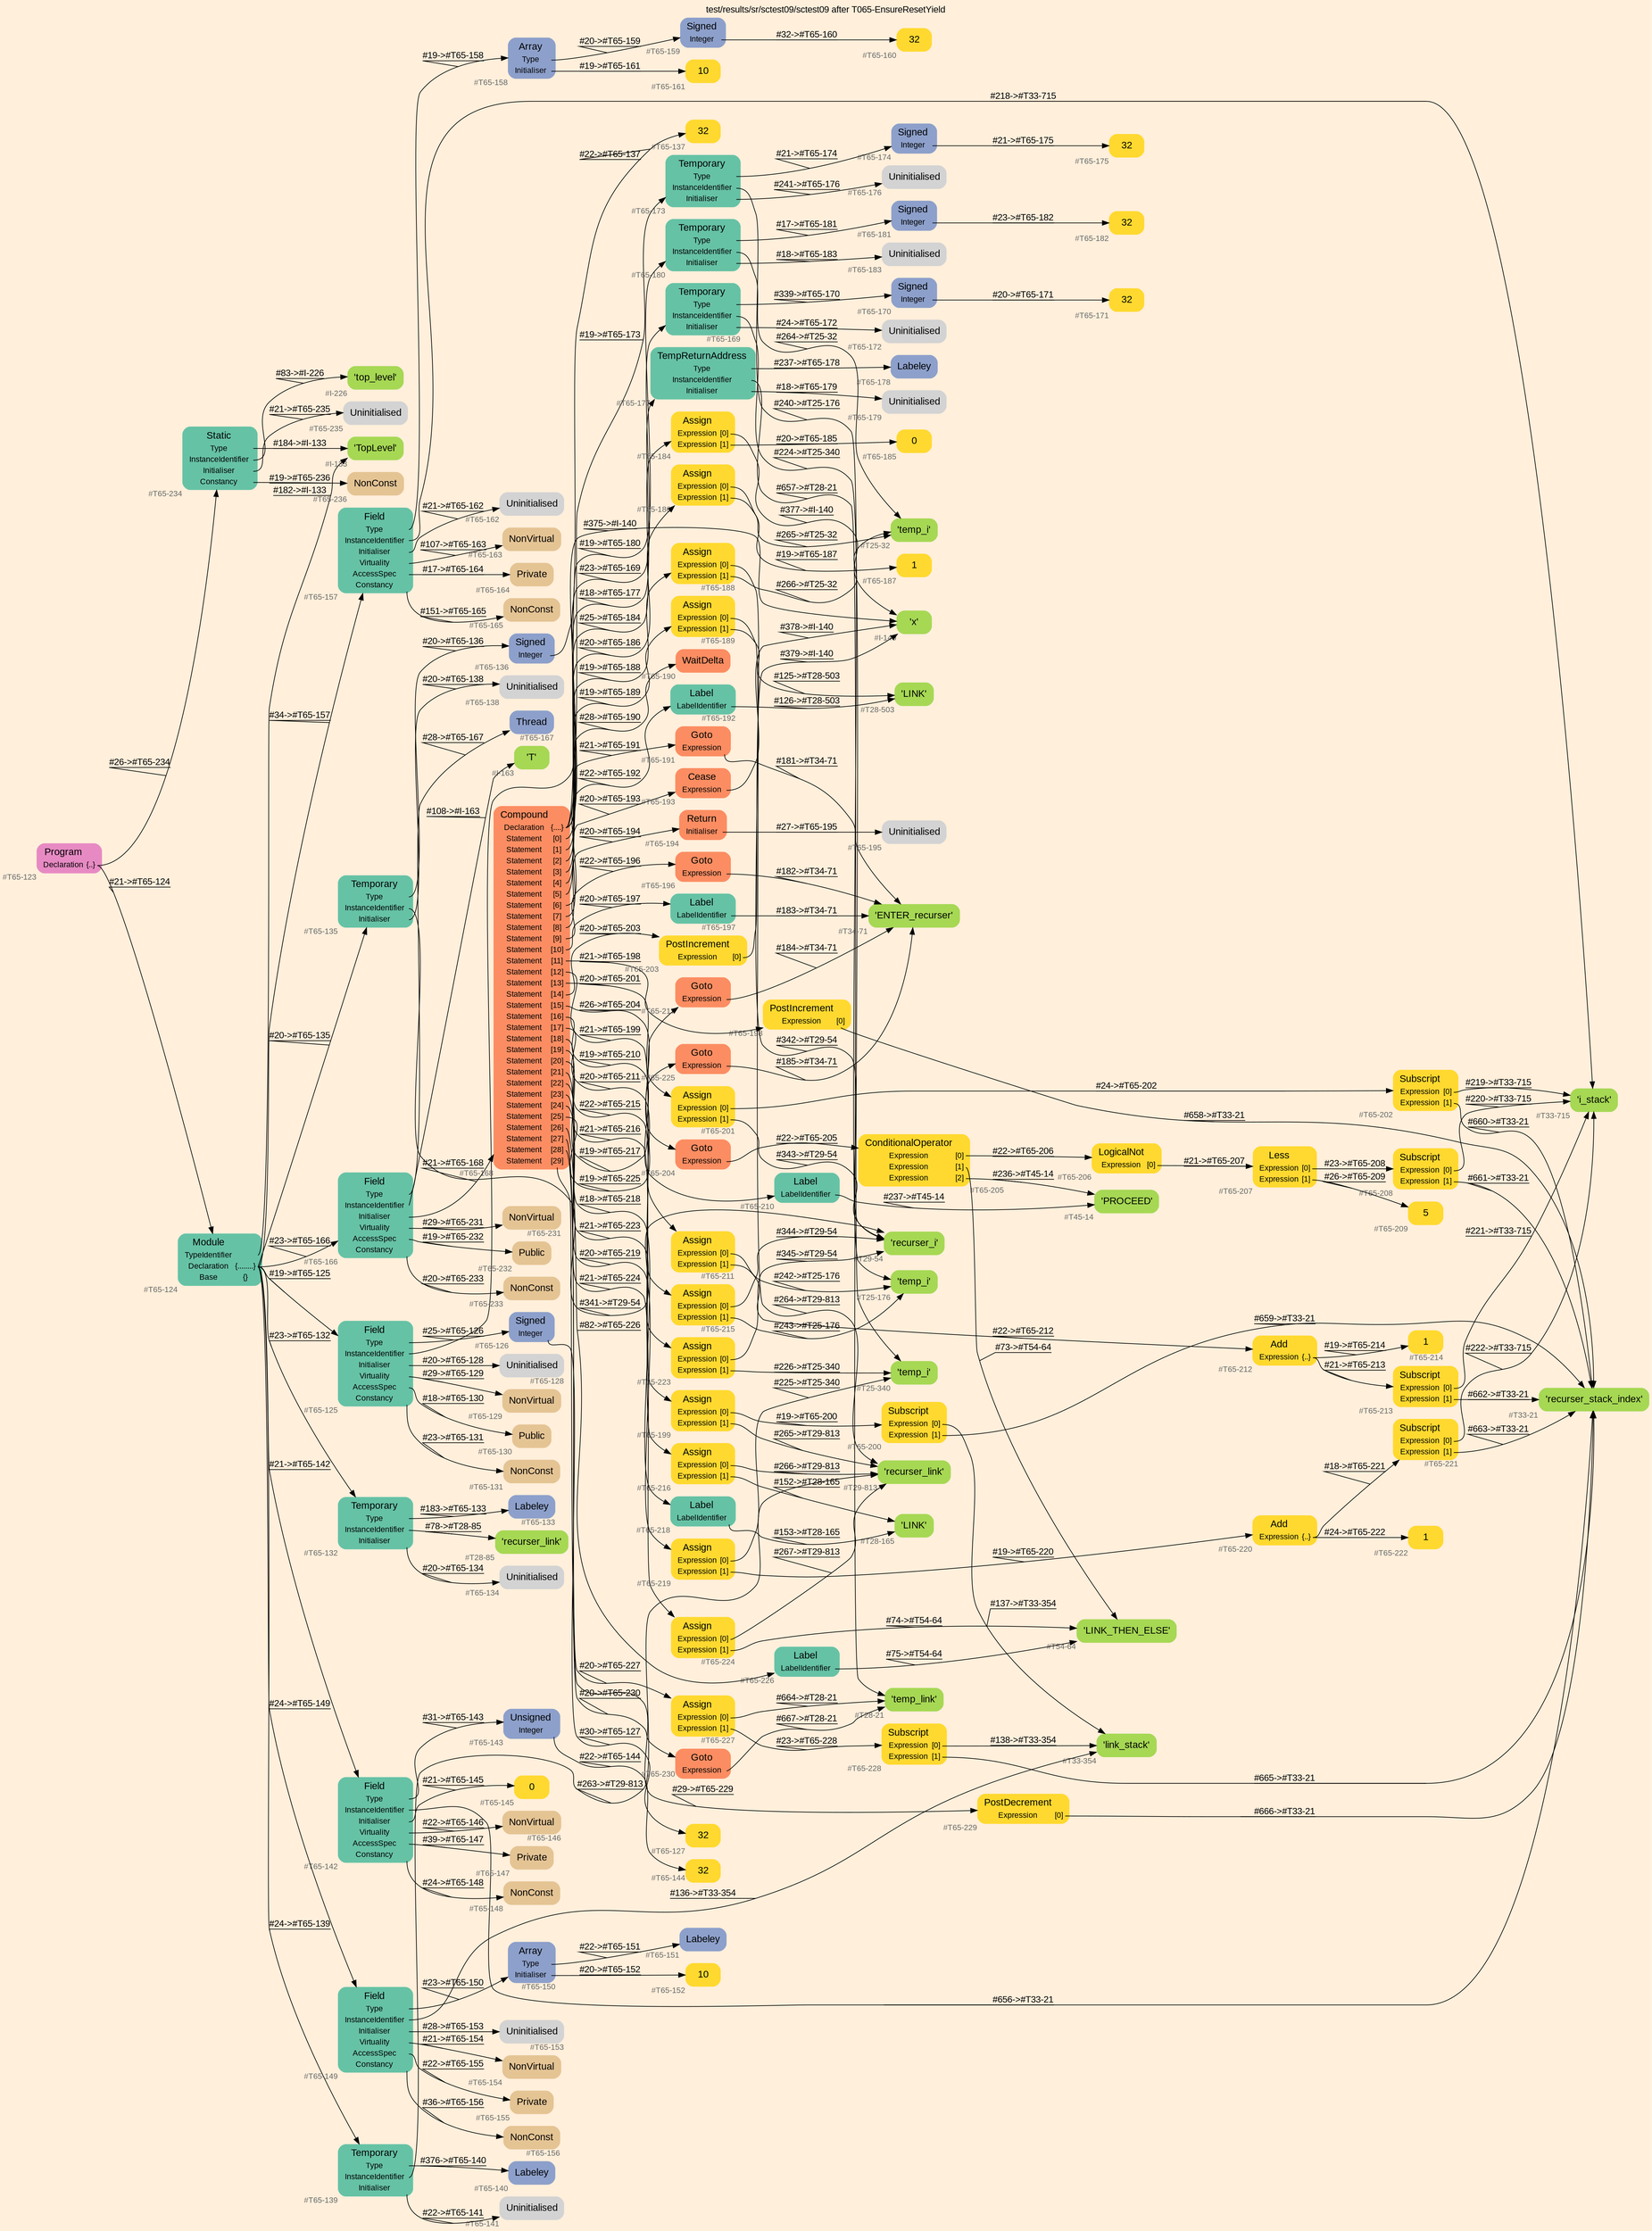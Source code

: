digraph "test/results/sr/sctest09/sctest09 after T065-EnsureResetYield" {
label = "test/results/sr/sctest09/sctest09 after T065-EnsureResetYield"
labelloc = t
graph [
    rankdir = "LR"
    ranksep = 0.3
    bgcolor = antiquewhite1
    color = black
    fontcolor = black
    fontname = "Arial"
];
node [
    fontname = "Arial"
];
edge [
    fontname = "Arial"
];

// -------------------- node figure --------------------
// -------- block #T65-123 ----------
"#T65-123" [
    fillcolor = "/set28/4"
    xlabel = "#T65-123"
    fontsize = "12"
    fontcolor = grey40
    shape = "plaintext"
    label = <<TABLE BORDER="0" CELLBORDER="0" CELLSPACING="0">
     <TR><TD><FONT COLOR="black" POINT-SIZE="15">Program</FONT></TD></TR>
     <TR><TD><FONT COLOR="black" POINT-SIZE="12">Declaration</FONT></TD><TD PORT="port0"><FONT COLOR="black" POINT-SIZE="12">{..}</FONT></TD></TR>
    </TABLE>>
    style = "rounded,filled"
];

// -------- block #T65-124 ----------
"#T65-124" [
    fillcolor = "/set28/1"
    xlabel = "#T65-124"
    fontsize = "12"
    fontcolor = grey40
    shape = "plaintext"
    label = <<TABLE BORDER="0" CELLBORDER="0" CELLSPACING="0">
     <TR><TD><FONT COLOR="black" POINT-SIZE="15">Module</FONT></TD></TR>
     <TR><TD><FONT COLOR="black" POINT-SIZE="12">TypeIdentifier</FONT></TD><TD PORT="port0"></TD></TR>
     <TR><TD><FONT COLOR="black" POINT-SIZE="12">Declaration</FONT></TD><TD PORT="port1"><FONT COLOR="black" POINT-SIZE="12">{........}</FONT></TD></TR>
     <TR><TD><FONT COLOR="black" POINT-SIZE="12">Base</FONT></TD><TD PORT="port2"><FONT COLOR="black" POINT-SIZE="12">{}</FONT></TD></TR>
    </TABLE>>
    style = "rounded,filled"
];

// -------- block #I-133 ----------
"#I-133" [
    fillcolor = "/set28/5"
    xlabel = "#I-133"
    fontsize = "12"
    fontcolor = grey40
    shape = "plaintext"
    label = <<TABLE BORDER="0" CELLBORDER="0" CELLSPACING="0">
     <TR><TD><FONT COLOR="black" POINT-SIZE="15">'TopLevel'</FONT></TD></TR>
    </TABLE>>
    style = "rounded,filled"
];

// -------- block #T65-125 ----------
"#T65-125" [
    fillcolor = "/set28/1"
    xlabel = "#T65-125"
    fontsize = "12"
    fontcolor = grey40
    shape = "plaintext"
    label = <<TABLE BORDER="0" CELLBORDER="0" CELLSPACING="0">
     <TR><TD><FONT COLOR="black" POINT-SIZE="15">Field</FONT></TD></TR>
     <TR><TD><FONT COLOR="black" POINT-SIZE="12">Type</FONT></TD><TD PORT="port0"></TD></TR>
     <TR><TD><FONT COLOR="black" POINT-SIZE="12">InstanceIdentifier</FONT></TD><TD PORT="port1"></TD></TR>
     <TR><TD><FONT COLOR="black" POINT-SIZE="12">Initialiser</FONT></TD><TD PORT="port2"></TD></TR>
     <TR><TD><FONT COLOR="black" POINT-SIZE="12">Virtuality</FONT></TD><TD PORT="port3"></TD></TR>
     <TR><TD><FONT COLOR="black" POINT-SIZE="12">AccessSpec</FONT></TD><TD PORT="port4"></TD></TR>
     <TR><TD><FONT COLOR="black" POINT-SIZE="12">Constancy</FONT></TD><TD PORT="port5"></TD></TR>
    </TABLE>>
    style = "rounded,filled"
];

// -------- block #T65-126 ----------
"#T65-126" [
    fillcolor = "/set28/3"
    xlabel = "#T65-126"
    fontsize = "12"
    fontcolor = grey40
    shape = "plaintext"
    label = <<TABLE BORDER="0" CELLBORDER="0" CELLSPACING="0">
     <TR><TD><FONT COLOR="black" POINT-SIZE="15">Signed</FONT></TD></TR>
     <TR><TD><FONT COLOR="black" POINT-SIZE="12">Integer</FONT></TD><TD PORT="port0"></TD></TR>
    </TABLE>>
    style = "rounded,filled"
];

// -------- block #T65-127 ----------
"#T65-127" [
    fillcolor = "/set28/6"
    xlabel = "#T65-127"
    fontsize = "12"
    fontcolor = grey40
    shape = "plaintext"
    label = <<TABLE BORDER="0" CELLBORDER="0" CELLSPACING="0">
     <TR><TD><FONT COLOR="black" POINT-SIZE="15">32</FONT></TD></TR>
    </TABLE>>
    style = "rounded,filled"
];

// -------- block #I-140 ----------
"#I-140" [
    fillcolor = "/set28/5"
    xlabel = "#I-140"
    fontsize = "12"
    fontcolor = grey40
    shape = "plaintext"
    label = <<TABLE BORDER="0" CELLBORDER="0" CELLSPACING="0">
     <TR><TD><FONT COLOR="black" POINT-SIZE="15">'x'</FONT></TD></TR>
    </TABLE>>
    style = "rounded,filled"
];

// -------- block #T65-128 ----------
"#T65-128" [
    xlabel = "#T65-128"
    fontsize = "12"
    fontcolor = grey40
    shape = "plaintext"
    label = <<TABLE BORDER="0" CELLBORDER="0" CELLSPACING="0">
     <TR><TD><FONT COLOR="black" POINT-SIZE="15">Uninitialised</FONT></TD></TR>
    </TABLE>>
    style = "rounded,filled"
];

// -------- block #T65-129 ----------
"#T65-129" [
    fillcolor = "/set28/7"
    xlabel = "#T65-129"
    fontsize = "12"
    fontcolor = grey40
    shape = "plaintext"
    label = <<TABLE BORDER="0" CELLBORDER="0" CELLSPACING="0">
     <TR><TD><FONT COLOR="black" POINT-SIZE="15">NonVirtual</FONT></TD></TR>
    </TABLE>>
    style = "rounded,filled"
];

// -------- block #T65-130 ----------
"#T65-130" [
    fillcolor = "/set28/7"
    xlabel = "#T65-130"
    fontsize = "12"
    fontcolor = grey40
    shape = "plaintext"
    label = <<TABLE BORDER="0" CELLBORDER="0" CELLSPACING="0">
     <TR><TD><FONT COLOR="black" POINT-SIZE="15">Public</FONT></TD></TR>
    </TABLE>>
    style = "rounded,filled"
];

// -------- block #T65-131 ----------
"#T65-131" [
    fillcolor = "/set28/7"
    xlabel = "#T65-131"
    fontsize = "12"
    fontcolor = grey40
    shape = "plaintext"
    label = <<TABLE BORDER="0" CELLBORDER="0" CELLSPACING="0">
     <TR><TD><FONT COLOR="black" POINT-SIZE="15">NonConst</FONT></TD></TR>
    </TABLE>>
    style = "rounded,filled"
];

// -------- block #T65-132 ----------
"#T65-132" [
    fillcolor = "/set28/1"
    xlabel = "#T65-132"
    fontsize = "12"
    fontcolor = grey40
    shape = "plaintext"
    label = <<TABLE BORDER="0" CELLBORDER="0" CELLSPACING="0">
     <TR><TD><FONT COLOR="black" POINT-SIZE="15">Temporary</FONT></TD></TR>
     <TR><TD><FONT COLOR="black" POINT-SIZE="12">Type</FONT></TD><TD PORT="port0"></TD></TR>
     <TR><TD><FONT COLOR="black" POINT-SIZE="12">InstanceIdentifier</FONT></TD><TD PORT="port1"></TD></TR>
     <TR><TD><FONT COLOR="black" POINT-SIZE="12">Initialiser</FONT></TD><TD PORT="port2"></TD></TR>
    </TABLE>>
    style = "rounded,filled"
];

// -------- block #T65-133 ----------
"#T65-133" [
    fillcolor = "/set28/3"
    xlabel = "#T65-133"
    fontsize = "12"
    fontcolor = grey40
    shape = "plaintext"
    label = <<TABLE BORDER="0" CELLBORDER="0" CELLSPACING="0">
     <TR><TD><FONT COLOR="black" POINT-SIZE="15">Labeley</FONT></TD></TR>
    </TABLE>>
    style = "rounded,filled"
];

// -------- block #T28-85 ----------
"#T28-85" [
    fillcolor = "/set28/5"
    xlabel = "#T28-85"
    fontsize = "12"
    fontcolor = grey40
    shape = "plaintext"
    label = <<TABLE BORDER="0" CELLBORDER="0" CELLSPACING="0">
     <TR><TD><FONT COLOR="black" POINT-SIZE="15">'recurser_link'</FONT></TD></TR>
    </TABLE>>
    style = "rounded,filled"
];

// -------- block #T65-134 ----------
"#T65-134" [
    xlabel = "#T65-134"
    fontsize = "12"
    fontcolor = grey40
    shape = "plaintext"
    label = <<TABLE BORDER="0" CELLBORDER="0" CELLSPACING="0">
     <TR><TD><FONT COLOR="black" POINT-SIZE="15">Uninitialised</FONT></TD></TR>
    </TABLE>>
    style = "rounded,filled"
];

// -------- block #T65-135 ----------
"#T65-135" [
    fillcolor = "/set28/1"
    xlabel = "#T65-135"
    fontsize = "12"
    fontcolor = grey40
    shape = "plaintext"
    label = <<TABLE BORDER="0" CELLBORDER="0" CELLSPACING="0">
     <TR><TD><FONT COLOR="black" POINT-SIZE="15">Temporary</FONT></TD></TR>
     <TR><TD><FONT COLOR="black" POINT-SIZE="12">Type</FONT></TD><TD PORT="port0"></TD></TR>
     <TR><TD><FONT COLOR="black" POINT-SIZE="12">InstanceIdentifier</FONT></TD><TD PORT="port1"></TD></TR>
     <TR><TD><FONT COLOR="black" POINT-SIZE="12">Initialiser</FONT></TD><TD PORT="port2"></TD></TR>
    </TABLE>>
    style = "rounded,filled"
];

// -------- block #T65-136 ----------
"#T65-136" [
    fillcolor = "/set28/3"
    xlabel = "#T65-136"
    fontsize = "12"
    fontcolor = grey40
    shape = "plaintext"
    label = <<TABLE BORDER="0" CELLBORDER="0" CELLSPACING="0">
     <TR><TD><FONT COLOR="black" POINT-SIZE="15">Signed</FONT></TD></TR>
     <TR><TD><FONT COLOR="black" POINT-SIZE="12">Integer</FONT></TD><TD PORT="port0"></TD></TR>
    </TABLE>>
    style = "rounded,filled"
];

// -------- block #T65-137 ----------
"#T65-137" [
    fillcolor = "/set28/6"
    xlabel = "#T65-137"
    fontsize = "12"
    fontcolor = grey40
    shape = "plaintext"
    label = <<TABLE BORDER="0" CELLBORDER="0" CELLSPACING="0">
     <TR><TD><FONT COLOR="black" POINT-SIZE="15">32</FONT></TD></TR>
    </TABLE>>
    style = "rounded,filled"
];

// -------- block #T29-54 ----------
"#T29-54" [
    fillcolor = "/set28/5"
    xlabel = "#T29-54"
    fontsize = "12"
    fontcolor = grey40
    shape = "plaintext"
    label = <<TABLE BORDER="0" CELLBORDER="0" CELLSPACING="0">
     <TR><TD><FONT COLOR="black" POINT-SIZE="15">'recurser_i'</FONT></TD></TR>
    </TABLE>>
    style = "rounded,filled"
];

// -------- block #T65-138 ----------
"#T65-138" [
    xlabel = "#T65-138"
    fontsize = "12"
    fontcolor = grey40
    shape = "plaintext"
    label = <<TABLE BORDER="0" CELLBORDER="0" CELLSPACING="0">
     <TR><TD><FONT COLOR="black" POINT-SIZE="15">Uninitialised</FONT></TD></TR>
    </TABLE>>
    style = "rounded,filled"
];

// -------- block #T65-139 ----------
"#T65-139" [
    fillcolor = "/set28/1"
    xlabel = "#T65-139"
    fontsize = "12"
    fontcolor = grey40
    shape = "plaintext"
    label = <<TABLE BORDER="0" CELLBORDER="0" CELLSPACING="0">
     <TR><TD><FONT COLOR="black" POINT-SIZE="15">Temporary</FONT></TD></TR>
     <TR><TD><FONT COLOR="black" POINT-SIZE="12">Type</FONT></TD><TD PORT="port0"></TD></TR>
     <TR><TD><FONT COLOR="black" POINT-SIZE="12">InstanceIdentifier</FONT></TD><TD PORT="port1"></TD></TR>
     <TR><TD><FONT COLOR="black" POINT-SIZE="12">Initialiser</FONT></TD><TD PORT="port2"></TD></TR>
    </TABLE>>
    style = "rounded,filled"
];

// -------- block #T65-140 ----------
"#T65-140" [
    fillcolor = "/set28/3"
    xlabel = "#T65-140"
    fontsize = "12"
    fontcolor = grey40
    shape = "plaintext"
    label = <<TABLE BORDER="0" CELLBORDER="0" CELLSPACING="0">
     <TR><TD><FONT COLOR="black" POINT-SIZE="15">Labeley</FONT></TD></TR>
    </TABLE>>
    style = "rounded,filled"
];

// -------- block #T29-813 ----------
"#T29-813" [
    fillcolor = "/set28/5"
    xlabel = "#T29-813"
    fontsize = "12"
    fontcolor = grey40
    shape = "plaintext"
    label = <<TABLE BORDER="0" CELLBORDER="0" CELLSPACING="0">
     <TR><TD><FONT COLOR="black" POINT-SIZE="15">'recurser_link'</FONT></TD></TR>
    </TABLE>>
    style = "rounded,filled"
];

// -------- block #T65-141 ----------
"#T65-141" [
    xlabel = "#T65-141"
    fontsize = "12"
    fontcolor = grey40
    shape = "plaintext"
    label = <<TABLE BORDER="0" CELLBORDER="0" CELLSPACING="0">
     <TR><TD><FONT COLOR="black" POINT-SIZE="15">Uninitialised</FONT></TD></TR>
    </TABLE>>
    style = "rounded,filled"
];

// -------- block #T65-142 ----------
"#T65-142" [
    fillcolor = "/set28/1"
    xlabel = "#T65-142"
    fontsize = "12"
    fontcolor = grey40
    shape = "plaintext"
    label = <<TABLE BORDER="0" CELLBORDER="0" CELLSPACING="0">
     <TR><TD><FONT COLOR="black" POINT-SIZE="15">Field</FONT></TD></TR>
     <TR><TD><FONT COLOR="black" POINT-SIZE="12">Type</FONT></TD><TD PORT="port0"></TD></TR>
     <TR><TD><FONT COLOR="black" POINT-SIZE="12">InstanceIdentifier</FONT></TD><TD PORT="port1"></TD></TR>
     <TR><TD><FONT COLOR="black" POINT-SIZE="12">Initialiser</FONT></TD><TD PORT="port2"></TD></TR>
     <TR><TD><FONT COLOR="black" POINT-SIZE="12">Virtuality</FONT></TD><TD PORT="port3"></TD></TR>
     <TR><TD><FONT COLOR="black" POINT-SIZE="12">AccessSpec</FONT></TD><TD PORT="port4"></TD></TR>
     <TR><TD><FONT COLOR="black" POINT-SIZE="12">Constancy</FONT></TD><TD PORT="port5"></TD></TR>
    </TABLE>>
    style = "rounded,filled"
];

// -------- block #T65-143 ----------
"#T65-143" [
    fillcolor = "/set28/3"
    xlabel = "#T65-143"
    fontsize = "12"
    fontcolor = grey40
    shape = "plaintext"
    label = <<TABLE BORDER="0" CELLBORDER="0" CELLSPACING="0">
     <TR><TD><FONT COLOR="black" POINT-SIZE="15">Unsigned</FONT></TD></TR>
     <TR><TD><FONT COLOR="black" POINT-SIZE="12">Integer</FONT></TD><TD PORT="port0"></TD></TR>
    </TABLE>>
    style = "rounded,filled"
];

// -------- block #T65-144 ----------
"#T65-144" [
    fillcolor = "/set28/6"
    xlabel = "#T65-144"
    fontsize = "12"
    fontcolor = grey40
    shape = "plaintext"
    label = <<TABLE BORDER="0" CELLBORDER="0" CELLSPACING="0">
     <TR><TD><FONT COLOR="black" POINT-SIZE="15">32</FONT></TD></TR>
    </TABLE>>
    style = "rounded,filled"
];

// -------- block #T33-21 ----------
"#T33-21" [
    fillcolor = "/set28/5"
    xlabel = "#T33-21"
    fontsize = "12"
    fontcolor = grey40
    shape = "plaintext"
    label = <<TABLE BORDER="0" CELLBORDER="0" CELLSPACING="0">
     <TR><TD><FONT COLOR="black" POINT-SIZE="15">'recurser_stack_index'</FONT></TD></TR>
    </TABLE>>
    style = "rounded,filled"
];

// -------- block #T65-145 ----------
"#T65-145" [
    fillcolor = "/set28/6"
    xlabel = "#T65-145"
    fontsize = "12"
    fontcolor = grey40
    shape = "plaintext"
    label = <<TABLE BORDER="0" CELLBORDER="0" CELLSPACING="0">
     <TR><TD><FONT COLOR="black" POINT-SIZE="15">0</FONT></TD></TR>
    </TABLE>>
    style = "rounded,filled"
];

// -------- block #T65-146 ----------
"#T65-146" [
    fillcolor = "/set28/7"
    xlabel = "#T65-146"
    fontsize = "12"
    fontcolor = grey40
    shape = "plaintext"
    label = <<TABLE BORDER="0" CELLBORDER="0" CELLSPACING="0">
     <TR><TD><FONT COLOR="black" POINT-SIZE="15">NonVirtual</FONT></TD></TR>
    </TABLE>>
    style = "rounded,filled"
];

// -------- block #T65-147 ----------
"#T65-147" [
    fillcolor = "/set28/7"
    xlabel = "#T65-147"
    fontsize = "12"
    fontcolor = grey40
    shape = "plaintext"
    label = <<TABLE BORDER="0" CELLBORDER="0" CELLSPACING="0">
     <TR><TD><FONT COLOR="black" POINT-SIZE="15">Private</FONT></TD></TR>
    </TABLE>>
    style = "rounded,filled"
];

// -------- block #T65-148 ----------
"#T65-148" [
    fillcolor = "/set28/7"
    xlabel = "#T65-148"
    fontsize = "12"
    fontcolor = grey40
    shape = "plaintext"
    label = <<TABLE BORDER="0" CELLBORDER="0" CELLSPACING="0">
     <TR><TD><FONT COLOR="black" POINT-SIZE="15">NonConst</FONT></TD></TR>
    </TABLE>>
    style = "rounded,filled"
];

// -------- block #T65-149 ----------
"#T65-149" [
    fillcolor = "/set28/1"
    xlabel = "#T65-149"
    fontsize = "12"
    fontcolor = grey40
    shape = "plaintext"
    label = <<TABLE BORDER="0" CELLBORDER="0" CELLSPACING="0">
     <TR><TD><FONT COLOR="black" POINT-SIZE="15">Field</FONT></TD></TR>
     <TR><TD><FONT COLOR="black" POINT-SIZE="12">Type</FONT></TD><TD PORT="port0"></TD></TR>
     <TR><TD><FONT COLOR="black" POINT-SIZE="12">InstanceIdentifier</FONT></TD><TD PORT="port1"></TD></TR>
     <TR><TD><FONT COLOR="black" POINT-SIZE="12">Initialiser</FONT></TD><TD PORT="port2"></TD></TR>
     <TR><TD><FONT COLOR="black" POINT-SIZE="12">Virtuality</FONT></TD><TD PORT="port3"></TD></TR>
     <TR><TD><FONT COLOR="black" POINT-SIZE="12">AccessSpec</FONT></TD><TD PORT="port4"></TD></TR>
     <TR><TD><FONT COLOR="black" POINT-SIZE="12">Constancy</FONT></TD><TD PORT="port5"></TD></TR>
    </TABLE>>
    style = "rounded,filled"
];

// -------- block #T65-150 ----------
"#T65-150" [
    fillcolor = "/set28/3"
    xlabel = "#T65-150"
    fontsize = "12"
    fontcolor = grey40
    shape = "plaintext"
    label = <<TABLE BORDER="0" CELLBORDER="0" CELLSPACING="0">
     <TR><TD><FONT COLOR="black" POINT-SIZE="15">Array</FONT></TD></TR>
     <TR><TD><FONT COLOR="black" POINT-SIZE="12">Type</FONT></TD><TD PORT="port0"></TD></TR>
     <TR><TD><FONT COLOR="black" POINT-SIZE="12">Initialiser</FONT></TD><TD PORT="port1"></TD></TR>
    </TABLE>>
    style = "rounded,filled"
];

// -------- block #T65-151 ----------
"#T65-151" [
    fillcolor = "/set28/3"
    xlabel = "#T65-151"
    fontsize = "12"
    fontcolor = grey40
    shape = "plaintext"
    label = <<TABLE BORDER="0" CELLBORDER="0" CELLSPACING="0">
     <TR><TD><FONT COLOR="black" POINT-SIZE="15">Labeley</FONT></TD></TR>
    </TABLE>>
    style = "rounded,filled"
];

// -------- block #T65-152 ----------
"#T65-152" [
    fillcolor = "/set28/6"
    xlabel = "#T65-152"
    fontsize = "12"
    fontcolor = grey40
    shape = "plaintext"
    label = <<TABLE BORDER="0" CELLBORDER="0" CELLSPACING="0">
     <TR><TD><FONT COLOR="black" POINT-SIZE="15">10</FONT></TD></TR>
    </TABLE>>
    style = "rounded,filled"
];

// -------- block #T33-354 ----------
"#T33-354" [
    fillcolor = "/set28/5"
    xlabel = "#T33-354"
    fontsize = "12"
    fontcolor = grey40
    shape = "plaintext"
    label = <<TABLE BORDER="0" CELLBORDER="0" CELLSPACING="0">
     <TR><TD><FONT COLOR="black" POINT-SIZE="15">'link_stack'</FONT></TD></TR>
    </TABLE>>
    style = "rounded,filled"
];

// -------- block #T65-153 ----------
"#T65-153" [
    xlabel = "#T65-153"
    fontsize = "12"
    fontcolor = grey40
    shape = "plaintext"
    label = <<TABLE BORDER="0" CELLBORDER="0" CELLSPACING="0">
     <TR><TD><FONT COLOR="black" POINT-SIZE="15">Uninitialised</FONT></TD></TR>
    </TABLE>>
    style = "rounded,filled"
];

// -------- block #T65-154 ----------
"#T65-154" [
    fillcolor = "/set28/7"
    xlabel = "#T65-154"
    fontsize = "12"
    fontcolor = grey40
    shape = "plaintext"
    label = <<TABLE BORDER="0" CELLBORDER="0" CELLSPACING="0">
     <TR><TD><FONT COLOR="black" POINT-SIZE="15">NonVirtual</FONT></TD></TR>
    </TABLE>>
    style = "rounded,filled"
];

// -------- block #T65-155 ----------
"#T65-155" [
    fillcolor = "/set28/7"
    xlabel = "#T65-155"
    fontsize = "12"
    fontcolor = grey40
    shape = "plaintext"
    label = <<TABLE BORDER="0" CELLBORDER="0" CELLSPACING="0">
     <TR><TD><FONT COLOR="black" POINT-SIZE="15">Private</FONT></TD></TR>
    </TABLE>>
    style = "rounded,filled"
];

// -------- block #T65-156 ----------
"#T65-156" [
    fillcolor = "/set28/7"
    xlabel = "#T65-156"
    fontsize = "12"
    fontcolor = grey40
    shape = "plaintext"
    label = <<TABLE BORDER="0" CELLBORDER="0" CELLSPACING="0">
     <TR><TD><FONT COLOR="black" POINT-SIZE="15">NonConst</FONT></TD></TR>
    </TABLE>>
    style = "rounded,filled"
];

// -------- block #T65-157 ----------
"#T65-157" [
    fillcolor = "/set28/1"
    xlabel = "#T65-157"
    fontsize = "12"
    fontcolor = grey40
    shape = "plaintext"
    label = <<TABLE BORDER="0" CELLBORDER="0" CELLSPACING="0">
     <TR><TD><FONT COLOR="black" POINT-SIZE="15">Field</FONT></TD></TR>
     <TR><TD><FONT COLOR="black" POINT-SIZE="12">Type</FONT></TD><TD PORT="port0"></TD></TR>
     <TR><TD><FONT COLOR="black" POINT-SIZE="12">InstanceIdentifier</FONT></TD><TD PORT="port1"></TD></TR>
     <TR><TD><FONT COLOR="black" POINT-SIZE="12">Initialiser</FONT></TD><TD PORT="port2"></TD></TR>
     <TR><TD><FONT COLOR="black" POINT-SIZE="12">Virtuality</FONT></TD><TD PORT="port3"></TD></TR>
     <TR><TD><FONT COLOR="black" POINT-SIZE="12">AccessSpec</FONT></TD><TD PORT="port4"></TD></TR>
     <TR><TD><FONT COLOR="black" POINT-SIZE="12">Constancy</FONT></TD><TD PORT="port5"></TD></TR>
    </TABLE>>
    style = "rounded,filled"
];

// -------- block #T65-158 ----------
"#T65-158" [
    fillcolor = "/set28/3"
    xlabel = "#T65-158"
    fontsize = "12"
    fontcolor = grey40
    shape = "plaintext"
    label = <<TABLE BORDER="0" CELLBORDER="0" CELLSPACING="0">
     <TR><TD><FONT COLOR="black" POINT-SIZE="15">Array</FONT></TD></TR>
     <TR><TD><FONT COLOR="black" POINT-SIZE="12">Type</FONT></TD><TD PORT="port0"></TD></TR>
     <TR><TD><FONT COLOR="black" POINT-SIZE="12">Initialiser</FONT></TD><TD PORT="port1"></TD></TR>
    </TABLE>>
    style = "rounded,filled"
];

// -------- block #T65-159 ----------
"#T65-159" [
    fillcolor = "/set28/3"
    xlabel = "#T65-159"
    fontsize = "12"
    fontcolor = grey40
    shape = "plaintext"
    label = <<TABLE BORDER="0" CELLBORDER="0" CELLSPACING="0">
     <TR><TD><FONT COLOR="black" POINT-SIZE="15">Signed</FONT></TD></TR>
     <TR><TD><FONT COLOR="black" POINT-SIZE="12">Integer</FONT></TD><TD PORT="port0"></TD></TR>
    </TABLE>>
    style = "rounded,filled"
];

// -------- block #T65-160 ----------
"#T65-160" [
    fillcolor = "/set28/6"
    xlabel = "#T65-160"
    fontsize = "12"
    fontcolor = grey40
    shape = "plaintext"
    label = <<TABLE BORDER="0" CELLBORDER="0" CELLSPACING="0">
     <TR><TD><FONT COLOR="black" POINT-SIZE="15">32</FONT></TD></TR>
    </TABLE>>
    style = "rounded,filled"
];

// -------- block #T65-161 ----------
"#T65-161" [
    fillcolor = "/set28/6"
    xlabel = "#T65-161"
    fontsize = "12"
    fontcolor = grey40
    shape = "plaintext"
    label = <<TABLE BORDER="0" CELLBORDER="0" CELLSPACING="0">
     <TR><TD><FONT COLOR="black" POINT-SIZE="15">10</FONT></TD></TR>
    </TABLE>>
    style = "rounded,filled"
];

// -------- block #T33-715 ----------
"#T33-715" [
    fillcolor = "/set28/5"
    xlabel = "#T33-715"
    fontsize = "12"
    fontcolor = grey40
    shape = "plaintext"
    label = <<TABLE BORDER="0" CELLBORDER="0" CELLSPACING="0">
     <TR><TD><FONT COLOR="black" POINT-SIZE="15">'i_stack'</FONT></TD></TR>
    </TABLE>>
    style = "rounded,filled"
];

// -------- block #T65-162 ----------
"#T65-162" [
    xlabel = "#T65-162"
    fontsize = "12"
    fontcolor = grey40
    shape = "plaintext"
    label = <<TABLE BORDER="0" CELLBORDER="0" CELLSPACING="0">
     <TR><TD><FONT COLOR="black" POINT-SIZE="15">Uninitialised</FONT></TD></TR>
    </TABLE>>
    style = "rounded,filled"
];

// -------- block #T65-163 ----------
"#T65-163" [
    fillcolor = "/set28/7"
    xlabel = "#T65-163"
    fontsize = "12"
    fontcolor = grey40
    shape = "plaintext"
    label = <<TABLE BORDER="0" CELLBORDER="0" CELLSPACING="0">
     <TR><TD><FONT COLOR="black" POINT-SIZE="15">NonVirtual</FONT></TD></TR>
    </TABLE>>
    style = "rounded,filled"
];

// -------- block #T65-164 ----------
"#T65-164" [
    fillcolor = "/set28/7"
    xlabel = "#T65-164"
    fontsize = "12"
    fontcolor = grey40
    shape = "plaintext"
    label = <<TABLE BORDER="0" CELLBORDER="0" CELLSPACING="0">
     <TR><TD><FONT COLOR="black" POINT-SIZE="15">Private</FONT></TD></TR>
    </TABLE>>
    style = "rounded,filled"
];

// -------- block #T65-165 ----------
"#T65-165" [
    fillcolor = "/set28/7"
    xlabel = "#T65-165"
    fontsize = "12"
    fontcolor = grey40
    shape = "plaintext"
    label = <<TABLE BORDER="0" CELLBORDER="0" CELLSPACING="0">
     <TR><TD><FONT COLOR="black" POINT-SIZE="15">NonConst</FONT></TD></TR>
    </TABLE>>
    style = "rounded,filled"
];

// -------- block #T65-166 ----------
"#T65-166" [
    fillcolor = "/set28/1"
    xlabel = "#T65-166"
    fontsize = "12"
    fontcolor = grey40
    shape = "plaintext"
    label = <<TABLE BORDER="0" CELLBORDER="0" CELLSPACING="0">
     <TR><TD><FONT COLOR="black" POINT-SIZE="15">Field</FONT></TD></TR>
     <TR><TD><FONT COLOR="black" POINT-SIZE="12">Type</FONT></TD><TD PORT="port0"></TD></TR>
     <TR><TD><FONT COLOR="black" POINT-SIZE="12">InstanceIdentifier</FONT></TD><TD PORT="port1"></TD></TR>
     <TR><TD><FONT COLOR="black" POINT-SIZE="12">Initialiser</FONT></TD><TD PORT="port2"></TD></TR>
     <TR><TD><FONT COLOR="black" POINT-SIZE="12">Virtuality</FONT></TD><TD PORT="port3"></TD></TR>
     <TR><TD><FONT COLOR="black" POINT-SIZE="12">AccessSpec</FONT></TD><TD PORT="port4"></TD></TR>
     <TR><TD><FONT COLOR="black" POINT-SIZE="12">Constancy</FONT></TD><TD PORT="port5"></TD></TR>
    </TABLE>>
    style = "rounded,filled"
];

// -------- block #T65-167 ----------
"#T65-167" [
    fillcolor = "/set28/3"
    xlabel = "#T65-167"
    fontsize = "12"
    fontcolor = grey40
    shape = "plaintext"
    label = <<TABLE BORDER="0" CELLBORDER="0" CELLSPACING="0">
     <TR><TD><FONT COLOR="black" POINT-SIZE="15">Thread</FONT></TD></TR>
    </TABLE>>
    style = "rounded,filled"
];

// -------- block #I-163 ----------
"#I-163" [
    fillcolor = "/set28/5"
    xlabel = "#I-163"
    fontsize = "12"
    fontcolor = grey40
    shape = "plaintext"
    label = <<TABLE BORDER="0" CELLBORDER="0" CELLSPACING="0">
     <TR><TD><FONT COLOR="black" POINT-SIZE="15">'T'</FONT></TD></TR>
    </TABLE>>
    style = "rounded,filled"
];

// -------- block #T65-168 ----------
"#T65-168" [
    fillcolor = "/set28/2"
    xlabel = "#T65-168"
    fontsize = "12"
    fontcolor = grey40
    shape = "plaintext"
    label = <<TABLE BORDER="0" CELLBORDER="0" CELLSPACING="0">
     <TR><TD><FONT COLOR="black" POINT-SIZE="15">Compound</FONT></TD></TR>
     <TR><TD><FONT COLOR="black" POINT-SIZE="12">Declaration</FONT></TD><TD PORT="port0"><FONT COLOR="black" POINT-SIZE="12">{....}</FONT></TD></TR>
     <TR><TD><FONT COLOR="black" POINT-SIZE="12">Statement</FONT></TD><TD PORT="port1"><FONT COLOR="black" POINT-SIZE="12">[0]</FONT></TD></TR>
     <TR><TD><FONT COLOR="black" POINT-SIZE="12">Statement</FONT></TD><TD PORT="port2"><FONT COLOR="black" POINT-SIZE="12">[1]</FONT></TD></TR>
     <TR><TD><FONT COLOR="black" POINT-SIZE="12">Statement</FONT></TD><TD PORT="port3"><FONT COLOR="black" POINT-SIZE="12">[2]</FONT></TD></TR>
     <TR><TD><FONT COLOR="black" POINT-SIZE="12">Statement</FONT></TD><TD PORT="port4"><FONT COLOR="black" POINT-SIZE="12">[3]</FONT></TD></TR>
     <TR><TD><FONT COLOR="black" POINT-SIZE="12">Statement</FONT></TD><TD PORT="port5"><FONT COLOR="black" POINT-SIZE="12">[4]</FONT></TD></TR>
     <TR><TD><FONT COLOR="black" POINT-SIZE="12">Statement</FONT></TD><TD PORT="port6"><FONT COLOR="black" POINT-SIZE="12">[5]</FONT></TD></TR>
     <TR><TD><FONT COLOR="black" POINT-SIZE="12">Statement</FONT></TD><TD PORT="port7"><FONT COLOR="black" POINT-SIZE="12">[6]</FONT></TD></TR>
     <TR><TD><FONT COLOR="black" POINT-SIZE="12">Statement</FONT></TD><TD PORT="port8"><FONT COLOR="black" POINT-SIZE="12">[7]</FONT></TD></TR>
     <TR><TD><FONT COLOR="black" POINT-SIZE="12">Statement</FONT></TD><TD PORT="port9"><FONT COLOR="black" POINT-SIZE="12">[8]</FONT></TD></TR>
     <TR><TD><FONT COLOR="black" POINT-SIZE="12">Statement</FONT></TD><TD PORT="port10"><FONT COLOR="black" POINT-SIZE="12">[9]</FONT></TD></TR>
     <TR><TD><FONT COLOR="black" POINT-SIZE="12">Statement</FONT></TD><TD PORT="port11"><FONT COLOR="black" POINT-SIZE="12">[10]</FONT></TD></TR>
     <TR><TD><FONT COLOR="black" POINT-SIZE="12">Statement</FONT></TD><TD PORT="port12"><FONT COLOR="black" POINT-SIZE="12">[11]</FONT></TD></TR>
     <TR><TD><FONT COLOR="black" POINT-SIZE="12">Statement</FONT></TD><TD PORT="port13"><FONT COLOR="black" POINT-SIZE="12">[12]</FONT></TD></TR>
     <TR><TD><FONT COLOR="black" POINT-SIZE="12">Statement</FONT></TD><TD PORT="port14"><FONT COLOR="black" POINT-SIZE="12">[13]</FONT></TD></TR>
     <TR><TD><FONT COLOR="black" POINT-SIZE="12">Statement</FONT></TD><TD PORT="port15"><FONT COLOR="black" POINT-SIZE="12">[14]</FONT></TD></TR>
     <TR><TD><FONT COLOR="black" POINT-SIZE="12">Statement</FONT></TD><TD PORT="port16"><FONT COLOR="black" POINT-SIZE="12">[15]</FONT></TD></TR>
     <TR><TD><FONT COLOR="black" POINT-SIZE="12">Statement</FONT></TD><TD PORT="port17"><FONT COLOR="black" POINT-SIZE="12">[16]</FONT></TD></TR>
     <TR><TD><FONT COLOR="black" POINT-SIZE="12">Statement</FONT></TD><TD PORT="port18"><FONT COLOR="black" POINT-SIZE="12">[17]</FONT></TD></TR>
     <TR><TD><FONT COLOR="black" POINT-SIZE="12">Statement</FONT></TD><TD PORT="port19"><FONT COLOR="black" POINT-SIZE="12">[18]</FONT></TD></TR>
     <TR><TD><FONT COLOR="black" POINT-SIZE="12">Statement</FONT></TD><TD PORT="port20"><FONT COLOR="black" POINT-SIZE="12">[19]</FONT></TD></TR>
     <TR><TD><FONT COLOR="black" POINT-SIZE="12">Statement</FONT></TD><TD PORT="port21"><FONT COLOR="black" POINT-SIZE="12">[20]</FONT></TD></TR>
     <TR><TD><FONT COLOR="black" POINT-SIZE="12">Statement</FONT></TD><TD PORT="port22"><FONT COLOR="black" POINT-SIZE="12">[21]</FONT></TD></TR>
     <TR><TD><FONT COLOR="black" POINT-SIZE="12">Statement</FONT></TD><TD PORT="port23"><FONT COLOR="black" POINT-SIZE="12">[22]</FONT></TD></TR>
     <TR><TD><FONT COLOR="black" POINT-SIZE="12">Statement</FONT></TD><TD PORT="port24"><FONT COLOR="black" POINT-SIZE="12">[23]</FONT></TD></TR>
     <TR><TD><FONT COLOR="black" POINT-SIZE="12">Statement</FONT></TD><TD PORT="port25"><FONT COLOR="black" POINT-SIZE="12">[24]</FONT></TD></TR>
     <TR><TD><FONT COLOR="black" POINT-SIZE="12">Statement</FONT></TD><TD PORT="port26"><FONT COLOR="black" POINT-SIZE="12">[25]</FONT></TD></TR>
     <TR><TD><FONT COLOR="black" POINT-SIZE="12">Statement</FONT></TD><TD PORT="port27"><FONT COLOR="black" POINT-SIZE="12">[26]</FONT></TD></TR>
     <TR><TD><FONT COLOR="black" POINT-SIZE="12">Statement</FONT></TD><TD PORT="port28"><FONT COLOR="black" POINT-SIZE="12">[27]</FONT></TD></TR>
     <TR><TD><FONT COLOR="black" POINT-SIZE="12">Statement</FONT></TD><TD PORT="port29"><FONT COLOR="black" POINT-SIZE="12">[28]</FONT></TD></TR>
     <TR><TD><FONT COLOR="black" POINT-SIZE="12">Statement</FONT></TD><TD PORT="port30"><FONT COLOR="black" POINT-SIZE="12">[29]</FONT></TD></TR>
    </TABLE>>
    style = "rounded,filled"
];

// -------- block #T65-169 ----------
"#T65-169" [
    fillcolor = "/set28/1"
    xlabel = "#T65-169"
    fontsize = "12"
    fontcolor = grey40
    shape = "plaintext"
    label = <<TABLE BORDER="0" CELLBORDER="0" CELLSPACING="0">
     <TR><TD><FONT COLOR="black" POINT-SIZE="15">Temporary</FONT></TD></TR>
     <TR><TD><FONT COLOR="black" POINT-SIZE="12">Type</FONT></TD><TD PORT="port0"></TD></TR>
     <TR><TD><FONT COLOR="black" POINT-SIZE="12">InstanceIdentifier</FONT></TD><TD PORT="port1"></TD></TR>
     <TR><TD><FONT COLOR="black" POINT-SIZE="12">Initialiser</FONT></TD><TD PORT="port2"></TD></TR>
    </TABLE>>
    style = "rounded,filled"
];

// -------- block #T65-170 ----------
"#T65-170" [
    fillcolor = "/set28/3"
    xlabel = "#T65-170"
    fontsize = "12"
    fontcolor = grey40
    shape = "plaintext"
    label = <<TABLE BORDER="0" CELLBORDER="0" CELLSPACING="0">
     <TR><TD><FONT COLOR="black" POINT-SIZE="15">Signed</FONT></TD></TR>
     <TR><TD><FONT COLOR="black" POINT-SIZE="12">Integer</FONT></TD><TD PORT="port0"></TD></TR>
    </TABLE>>
    style = "rounded,filled"
];

// -------- block #T65-171 ----------
"#T65-171" [
    fillcolor = "/set28/6"
    xlabel = "#T65-171"
    fontsize = "12"
    fontcolor = grey40
    shape = "plaintext"
    label = <<TABLE BORDER="0" CELLBORDER="0" CELLSPACING="0">
     <TR><TD><FONT COLOR="black" POINT-SIZE="15">32</FONT></TD></TR>
    </TABLE>>
    style = "rounded,filled"
];

// -------- block #T25-340 ----------
"#T25-340" [
    fillcolor = "/set28/5"
    xlabel = "#T25-340"
    fontsize = "12"
    fontcolor = grey40
    shape = "plaintext"
    label = <<TABLE BORDER="0" CELLBORDER="0" CELLSPACING="0">
     <TR><TD><FONT COLOR="black" POINT-SIZE="15">'temp_i'</FONT></TD></TR>
    </TABLE>>
    style = "rounded,filled"
];

// -------- block #T65-172 ----------
"#T65-172" [
    xlabel = "#T65-172"
    fontsize = "12"
    fontcolor = grey40
    shape = "plaintext"
    label = <<TABLE BORDER="0" CELLBORDER="0" CELLSPACING="0">
     <TR><TD><FONT COLOR="black" POINT-SIZE="15">Uninitialised</FONT></TD></TR>
    </TABLE>>
    style = "rounded,filled"
];

// -------- block #T65-173 ----------
"#T65-173" [
    fillcolor = "/set28/1"
    xlabel = "#T65-173"
    fontsize = "12"
    fontcolor = grey40
    shape = "plaintext"
    label = <<TABLE BORDER="0" CELLBORDER="0" CELLSPACING="0">
     <TR><TD><FONT COLOR="black" POINT-SIZE="15">Temporary</FONT></TD></TR>
     <TR><TD><FONT COLOR="black" POINT-SIZE="12">Type</FONT></TD><TD PORT="port0"></TD></TR>
     <TR><TD><FONT COLOR="black" POINT-SIZE="12">InstanceIdentifier</FONT></TD><TD PORT="port1"></TD></TR>
     <TR><TD><FONT COLOR="black" POINT-SIZE="12">Initialiser</FONT></TD><TD PORT="port2"></TD></TR>
    </TABLE>>
    style = "rounded,filled"
];

// -------- block #T65-174 ----------
"#T65-174" [
    fillcolor = "/set28/3"
    xlabel = "#T65-174"
    fontsize = "12"
    fontcolor = grey40
    shape = "plaintext"
    label = <<TABLE BORDER="0" CELLBORDER="0" CELLSPACING="0">
     <TR><TD><FONT COLOR="black" POINT-SIZE="15">Signed</FONT></TD></TR>
     <TR><TD><FONT COLOR="black" POINT-SIZE="12">Integer</FONT></TD><TD PORT="port0"></TD></TR>
    </TABLE>>
    style = "rounded,filled"
];

// -------- block #T65-175 ----------
"#T65-175" [
    fillcolor = "/set28/6"
    xlabel = "#T65-175"
    fontsize = "12"
    fontcolor = grey40
    shape = "plaintext"
    label = <<TABLE BORDER="0" CELLBORDER="0" CELLSPACING="0">
     <TR><TD><FONT COLOR="black" POINT-SIZE="15">32</FONT></TD></TR>
    </TABLE>>
    style = "rounded,filled"
];

// -------- block #T25-176 ----------
"#T25-176" [
    fillcolor = "/set28/5"
    xlabel = "#T25-176"
    fontsize = "12"
    fontcolor = grey40
    shape = "plaintext"
    label = <<TABLE BORDER="0" CELLBORDER="0" CELLSPACING="0">
     <TR><TD><FONT COLOR="black" POINT-SIZE="15">'temp_i'</FONT></TD></TR>
    </TABLE>>
    style = "rounded,filled"
];

// -------- block #T65-176 ----------
"#T65-176" [
    xlabel = "#T65-176"
    fontsize = "12"
    fontcolor = grey40
    shape = "plaintext"
    label = <<TABLE BORDER="0" CELLBORDER="0" CELLSPACING="0">
     <TR><TD><FONT COLOR="black" POINT-SIZE="15">Uninitialised</FONT></TD></TR>
    </TABLE>>
    style = "rounded,filled"
];

// -------- block #T65-177 ----------
"#T65-177" [
    fillcolor = "/set28/1"
    xlabel = "#T65-177"
    fontsize = "12"
    fontcolor = grey40
    shape = "plaintext"
    label = <<TABLE BORDER="0" CELLBORDER="0" CELLSPACING="0">
     <TR><TD><FONT COLOR="black" POINT-SIZE="15">TempReturnAddress</FONT></TD></TR>
     <TR><TD><FONT COLOR="black" POINT-SIZE="12">Type</FONT></TD><TD PORT="port0"></TD></TR>
     <TR><TD><FONT COLOR="black" POINT-SIZE="12">InstanceIdentifier</FONT></TD><TD PORT="port1"></TD></TR>
     <TR><TD><FONT COLOR="black" POINT-SIZE="12">Initialiser</FONT></TD><TD PORT="port2"></TD></TR>
    </TABLE>>
    style = "rounded,filled"
];

// -------- block #T65-178 ----------
"#T65-178" [
    fillcolor = "/set28/3"
    xlabel = "#T65-178"
    fontsize = "12"
    fontcolor = grey40
    shape = "plaintext"
    label = <<TABLE BORDER="0" CELLBORDER="0" CELLSPACING="0">
     <TR><TD><FONT COLOR="black" POINT-SIZE="15">Labeley</FONT></TD></TR>
    </TABLE>>
    style = "rounded,filled"
];

// -------- block #T28-21 ----------
"#T28-21" [
    fillcolor = "/set28/5"
    xlabel = "#T28-21"
    fontsize = "12"
    fontcolor = grey40
    shape = "plaintext"
    label = <<TABLE BORDER="0" CELLBORDER="0" CELLSPACING="0">
     <TR><TD><FONT COLOR="black" POINT-SIZE="15">'temp_link'</FONT></TD></TR>
    </TABLE>>
    style = "rounded,filled"
];

// -------- block #T65-179 ----------
"#T65-179" [
    xlabel = "#T65-179"
    fontsize = "12"
    fontcolor = grey40
    shape = "plaintext"
    label = <<TABLE BORDER="0" CELLBORDER="0" CELLSPACING="0">
     <TR><TD><FONT COLOR="black" POINT-SIZE="15">Uninitialised</FONT></TD></TR>
    </TABLE>>
    style = "rounded,filled"
];

// -------- block #T65-180 ----------
"#T65-180" [
    fillcolor = "/set28/1"
    xlabel = "#T65-180"
    fontsize = "12"
    fontcolor = grey40
    shape = "plaintext"
    label = <<TABLE BORDER="0" CELLBORDER="0" CELLSPACING="0">
     <TR><TD><FONT COLOR="black" POINT-SIZE="15">Temporary</FONT></TD></TR>
     <TR><TD><FONT COLOR="black" POINT-SIZE="12">Type</FONT></TD><TD PORT="port0"></TD></TR>
     <TR><TD><FONT COLOR="black" POINT-SIZE="12">InstanceIdentifier</FONT></TD><TD PORT="port1"></TD></TR>
     <TR><TD><FONT COLOR="black" POINT-SIZE="12">Initialiser</FONT></TD><TD PORT="port2"></TD></TR>
    </TABLE>>
    style = "rounded,filled"
];

// -------- block #T65-181 ----------
"#T65-181" [
    fillcolor = "/set28/3"
    xlabel = "#T65-181"
    fontsize = "12"
    fontcolor = grey40
    shape = "plaintext"
    label = <<TABLE BORDER="0" CELLBORDER="0" CELLSPACING="0">
     <TR><TD><FONT COLOR="black" POINT-SIZE="15">Signed</FONT></TD></TR>
     <TR><TD><FONT COLOR="black" POINT-SIZE="12">Integer</FONT></TD><TD PORT="port0"></TD></TR>
    </TABLE>>
    style = "rounded,filled"
];

// -------- block #T65-182 ----------
"#T65-182" [
    fillcolor = "/set28/6"
    xlabel = "#T65-182"
    fontsize = "12"
    fontcolor = grey40
    shape = "plaintext"
    label = <<TABLE BORDER="0" CELLBORDER="0" CELLSPACING="0">
     <TR><TD><FONT COLOR="black" POINT-SIZE="15">32</FONT></TD></TR>
    </TABLE>>
    style = "rounded,filled"
];

// -------- block #T25-32 ----------
"#T25-32" [
    fillcolor = "/set28/5"
    xlabel = "#T25-32"
    fontsize = "12"
    fontcolor = grey40
    shape = "plaintext"
    label = <<TABLE BORDER="0" CELLBORDER="0" CELLSPACING="0">
     <TR><TD><FONT COLOR="black" POINT-SIZE="15">'temp_i'</FONT></TD></TR>
    </TABLE>>
    style = "rounded,filled"
];

// -------- block #T65-183 ----------
"#T65-183" [
    xlabel = "#T65-183"
    fontsize = "12"
    fontcolor = grey40
    shape = "plaintext"
    label = <<TABLE BORDER="0" CELLBORDER="0" CELLSPACING="0">
     <TR><TD><FONT COLOR="black" POINT-SIZE="15">Uninitialised</FONT></TD></TR>
    </TABLE>>
    style = "rounded,filled"
];

// -------- block #T65-184 ----------
"#T65-184" [
    fillcolor = "/set28/6"
    xlabel = "#T65-184"
    fontsize = "12"
    fontcolor = grey40
    shape = "plaintext"
    label = <<TABLE BORDER="0" CELLBORDER="0" CELLSPACING="0">
     <TR><TD><FONT COLOR="black" POINT-SIZE="15">Assign</FONT></TD></TR>
     <TR><TD><FONT COLOR="black" POINT-SIZE="12">Expression</FONT></TD><TD PORT="port0"><FONT COLOR="black" POINT-SIZE="12">[0]</FONT></TD></TR>
     <TR><TD><FONT COLOR="black" POINT-SIZE="12">Expression</FONT></TD><TD PORT="port1"><FONT COLOR="black" POINT-SIZE="12">[1]</FONT></TD></TR>
    </TABLE>>
    style = "rounded,filled"
];

// -------- block #T65-185 ----------
"#T65-185" [
    fillcolor = "/set28/6"
    xlabel = "#T65-185"
    fontsize = "12"
    fontcolor = grey40
    shape = "plaintext"
    label = <<TABLE BORDER="0" CELLBORDER="0" CELLSPACING="0">
     <TR><TD><FONT COLOR="black" POINT-SIZE="15">0</FONT></TD></TR>
    </TABLE>>
    style = "rounded,filled"
];

// -------- block #T65-186 ----------
"#T65-186" [
    fillcolor = "/set28/6"
    xlabel = "#T65-186"
    fontsize = "12"
    fontcolor = grey40
    shape = "plaintext"
    label = <<TABLE BORDER="0" CELLBORDER="0" CELLSPACING="0">
     <TR><TD><FONT COLOR="black" POINT-SIZE="15">Assign</FONT></TD></TR>
     <TR><TD><FONT COLOR="black" POINT-SIZE="12">Expression</FONT></TD><TD PORT="port0"><FONT COLOR="black" POINT-SIZE="12">[0]</FONT></TD></TR>
     <TR><TD><FONT COLOR="black" POINT-SIZE="12">Expression</FONT></TD><TD PORT="port1"><FONT COLOR="black" POINT-SIZE="12">[1]</FONT></TD></TR>
    </TABLE>>
    style = "rounded,filled"
];

// -------- block #T65-187 ----------
"#T65-187" [
    fillcolor = "/set28/6"
    xlabel = "#T65-187"
    fontsize = "12"
    fontcolor = grey40
    shape = "plaintext"
    label = <<TABLE BORDER="0" CELLBORDER="0" CELLSPACING="0">
     <TR><TD><FONT COLOR="black" POINT-SIZE="15">1</FONT></TD></TR>
    </TABLE>>
    style = "rounded,filled"
];

// -------- block #T65-188 ----------
"#T65-188" [
    fillcolor = "/set28/6"
    xlabel = "#T65-188"
    fontsize = "12"
    fontcolor = grey40
    shape = "plaintext"
    label = <<TABLE BORDER="0" CELLBORDER="0" CELLSPACING="0">
     <TR><TD><FONT COLOR="black" POINT-SIZE="15">Assign</FONT></TD></TR>
     <TR><TD><FONT COLOR="black" POINT-SIZE="12">Expression</FONT></TD><TD PORT="port0"><FONT COLOR="black" POINT-SIZE="12">[0]</FONT></TD></TR>
     <TR><TD><FONT COLOR="black" POINT-SIZE="12">Expression</FONT></TD><TD PORT="port1"><FONT COLOR="black" POINT-SIZE="12">[1]</FONT></TD></TR>
    </TABLE>>
    style = "rounded,filled"
];

// -------- block #T65-189 ----------
"#T65-189" [
    fillcolor = "/set28/6"
    xlabel = "#T65-189"
    fontsize = "12"
    fontcolor = grey40
    shape = "plaintext"
    label = <<TABLE BORDER="0" CELLBORDER="0" CELLSPACING="0">
     <TR><TD><FONT COLOR="black" POINT-SIZE="15">Assign</FONT></TD></TR>
     <TR><TD><FONT COLOR="black" POINT-SIZE="12">Expression</FONT></TD><TD PORT="port0"><FONT COLOR="black" POINT-SIZE="12">[0]</FONT></TD></TR>
     <TR><TD><FONT COLOR="black" POINT-SIZE="12">Expression</FONT></TD><TD PORT="port1"><FONT COLOR="black" POINT-SIZE="12">[1]</FONT></TD></TR>
    </TABLE>>
    style = "rounded,filled"
];

// -------- block #T28-503 ----------
"#T28-503" [
    fillcolor = "/set28/5"
    xlabel = "#T28-503"
    fontsize = "12"
    fontcolor = grey40
    shape = "plaintext"
    label = <<TABLE BORDER="0" CELLBORDER="0" CELLSPACING="0">
     <TR><TD><FONT COLOR="black" POINT-SIZE="15">'LINK'</FONT></TD></TR>
    </TABLE>>
    style = "rounded,filled"
];

// -------- block #T65-190 ----------
"#T65-190" [
    fillcolor = "/set28/2"
    xlabel = "#T65-190"
    fontsize = "12"
    fontcolor = grey40
    shape = "plaintext"
    label = <<TABLE BORDER="0" CELLBORDER="0" CELLSPACING="0">
     <TR><TD><FONT COLOR="black" POINT-SIZE="15">WaitDelta</FONT></TD></TR>
    </TABLE>>
    style = "rounded,filled"
];

// -------- block #T65-191 ----------
"#T65-191" [
    fillcolor = "/set28/2"
    xlabel = "#T65-191"
    fontsize = "12"
    fontcolor = grey40
    shape = "plaintext"
    label = <<TABLE BORDER="0" CELLBORDER="0" CELLSPACING="0">
     <TR><TD><FONT COLOR="black" POINT-SIZE="15">Goto</FONT></TD></TR>
     <TR><TD><FONT COLOR="black" POINT-SIZE="12">Expression</FONT></TD><TD PORT="port0"></TD></TR>
    </TABLE>>
    style = "rounded,filled"
];

// -------- block #T34-71 ----------
"#T34-71" [
    fillcolor = "/set28/5"
    xlabel = "#T34-71"
    fontsize = "12"
    fontcolor = grey40
    shape = "plaintext"
    label = <<TABLE BORDER="0" CELLBORDER="0" CELLSPACING="0">
     <TR><TD><FONT COLOR="black" POINT-SIZE="15">'ENTER_recurser'</FONT></TD></TR>
    </TABLE>>
    style = "rounded,filled"
];

// -------- block #T65-192 ----------
"#T65-192" [
    fillcolor = "/set28/1"
    xlabel = "#T65-192"
    fontsize = "12"
    fontcolor = grey40
    shape = "plaintext"
    label = <<TABLE BORDER="0" CELLBORDER="0" CELLSPACING="0">
     <TR><TD><FONT COLOR="black" POINT-SIZE="15">Label</FONT></TD></TR>
     <TR><TD><FONT COLOR="black" POINT-SIZE="12">LabelIdentifier</FONT></TD><TD PORT="port0"></TD></TR>
    </TABLE>>
    style = "rounded,filled"
];

// -------- block #T65-193 ----------
"#T65-193" [
    fillcolor = "/set28/2"
    xlabel = "#T65-193"
    fontsize = "12"
    fontcolor = grey40
    shape = "plaintext"
    label = <<TABLE BORDER="0" CELLBORDER="0" CELLSPACING="0">
     <TR><TD><FONT COLOR="black" POINT-SIZE="15">Cease</FONT></TD></TR>
     <TR><TD><FONT COLOR="black" POINT-SIZE="12">Expression</FONT></TD><TD PORT="port0"></TD></TR>
    </TABLE>>
    style = "rounded,filled"
];

// -------- block #T65-194 ----------
"#T65-194" [
    fillcolor = "/set28/2"
    xlabel = "#T65-194"
    fontsize = "12"
    fontcolor = grey40
    shape = "plaintext"
    label = <<TABLE BORDER="0" CELLBORDER="0" CELLSPACING="0">
     <TR><TD><FONT COLOR="black" POINT-SIZE="15">Return</FONT></TD></TR>
     <TR><TD><FONT COLOR="black" POINT-SIZE="12">Initialiser</FONT></TD><TD PORT="port0"></TD></TR>
    </TABLE>>
    style = "rounded,filled"
];

// -------- block #T65-195 ----------
"#T65-195" [
    xlabel = "#T65-195"
    fontsize = "12"
    fontcolor = grey40
    shape = "plaintext"
    label = <<TABLE BORDER="0" CELLBORDER="0" CELLSPACING="0">
     <TR><TD><FONT COLOR="black" POINT-SIZE="15">Uninitialised</FONT></TD></TR>
    </TABLE>>
    style = "rounded,filled"
];

// -------- block #T65-196 ----------
"#T65-196" [
    fillcolor = "/set28/2"
    xlabel = "#T65-196"
    fontsize = "12"
    fontcolor = grey40
    shape = "plaintext"
    label = <<TABLE BORDER="0" CELLBORDER="0" CELLSPACING="0">
     <TR><TD><FONT COLOR="black" POINT-SIZE="15">Goto</FONT></TD></TR>
     <TR><TD><FONT COLOR="black" POINT-SIZE="12">Expression</FONT></TD><TD PORT="port0"></TD></TR>
    </TABLE>>
    style = "rounded,filled"
];

// -------- block #T65-197 ----------
"#T65-197" [
    fillcolor = "/set28/1"
    xlabel = "#T65-197"
    fontsize = "12"
    fontcolor = grey40
    shape = "plaintext"
    label = <<TABLE BORDER="0" CELLBORDER="0" CELLSPACING="0">
     <TR><TD><FONT COLOR="black" POINT-SIZE="15">Label</FONT></TD></TR>
     <TR><TD><FONT COLOR="black" POINT-SIZE="12">LabelIdentifier</FONT></TD><TD PORT="port0"></TD></TR>
    </TABLE>>
    style = "rounded,filled"
];

// -------- block #T65-198 ----------
"#T65-198" [
    fillcolor = "/set28/6"
    xlabel = "#T65-198"
    fontsize = "12"
    fontcolor = grey40
    shape = "plaintext"
    label = <<TABLE BORDER="0" CELLBORDER="0" CELLSPACING="0">
     <TR><TD><FONT COLOR="black" POINT-SIZE="15">PostIncrement</FONT></TD></TR>
     <TR><TD><FONT COLOR="black" POINT-SIZE="12">Expression</FONT></TD><TD PORT="port0"><FONT COLOR="black" POINT-SIZE="12">[0]</FONT></TD></TR>
    </TABLE>>
    style = "rounded,filled"
];

// -------- block #T65-199 ----------
"#T65-199" [
    fillcolor = "/set28/6"
    xlabel = "#T65-199"
    fontsize = "12"
    fontcolor = grey40
    shape = "plaintext"
    label = <<TABLE BORDER="0" CELLBORDER="0" CELLSPACING="0">
     <TR><TD><FONT COLOR="black" POINT-SIZE="15">Assign</FONT></TD></TR>
     <TR><TD><FONT COLOR="black" POINT-SIZE="12">Expression</FONT></TD><TD PORT="port0"><FONT COLOR="black" POINT-SIZE="12">[0]</FONT></TD></TR>
     <TR><TD><FONT COLOR="black" POINT-SIZE="12">Expression</FONT></TD><TD PORT="port1"><FONT COLOR="black" POINT-SIZE="12">[1]</FONT></TD></TR>
    </TABLE>>
    style = "rounded,filled"
];

// -------- block #T65-200 ----------
"#T65-200" [
    fillcolor = "/set28/6"
    xlabel = "#T65-200"
    fontsize = "12"
    fontcolor = grey40
    shape = "plaintext"
    label = <<TABLE BORDER="0" CELLBORDER="0" CELLSPACING="0">
     <TR><TD><FONT COLOR="black" POINT-SIZE="15">Subscript</FONT></TD></TR>
     <TR><TD><FONT COLOR="black" POINT-SIZE="12">Expression</FONT></TD><TD PORT="port0"><FONT COLOR="black" POINT-SIZE="12">[0]</FONT></TD></TR>
     <TR><TD><FONT COLOR="black" POINT-SIZE="12">Expression</FONT></TD><TD PORT="port1"><FONT COLOR="black" POINT-SIZE="12">[1]</FONT></TD></TR>
    </TABLE>>
    style = "rounded,filled"
];

// -------- block #T65-201 ----------
"#T65-201" [
    fillcolor = "/set28/6"
    xlabel = "#T65-201"
    fontsize = "12"
    fontcolor = grey40
    shape = "plaintext"
    label = <<TABLE BORDER="0" CELLBORDER="0" CELLSPACING="0">
     <TR><TD><FONT COLOR="black" POINT-SIZE="15">Assign</FONT></TD></TR>
     <TR><TD><FONT COLOR="black" POINT-SIZE="12">Expression</FONT></TD><TD PORT="port0"><FONT COLOR="black" POINT-SIZE="12">[0]</FONT></TD></TR>
     <TR><TD><FONT COLOR="black" POINT-SIZE="12">Expression</FONT></TD><TD PORT="port1"><FONT COLOR="black" POINT-SIZE="12">[1]</FONT></TD></TR>
    </TABLE>>
    style = "rounded,filled"
];

// -------- block #T65-202 ----------
"#T65-202" [
    fillcolor = "/set28/6"
    xlabel = "#T65-202"
    fontsize = "12"
    fontcolor = grey40
    shape = "plaintext"
    label = <<TABLE BORDER="0" CELLBORDER="0" CELLSPACING="0">
     <TR><TD><FONT COLOR="black" POINT-SIZE="15">Subscript</FONT></TD></TR>
     <TR><TD><FONT COLOR="black" POINT-SIZE="12">Expression</FONT></TD><TD PORT="port0"><FONT COLOR="black" POINT-SIZE="12">[0]</FONT></TD></TR>
     <TR><TD><FONT COLOR="black" POINT-SIZE="12">Expression</FONT></TD><TD PORT="port1"><FONT COLOR="black" POINT-SIZE="12">[1]</FONT></TD></TR>
    </TABLE>>
    style = "rounded,filled"
];

// -------- block #T65-203 ----------
"#T65-203" [
    fillcolor = "/set28/6"
    xlabel = "#T65-203"
    fontsize = "12"
    fontcolor = grey40
    shape = "plaintext"
    label = <<TABLE BORDER="0" CELLBORDER="0" CELLSPACING="0">
     <TR><TD><FONT COLOR="black" POINT-SIZE="15">PostIncrement</FONT></TD></TR>
     <TR><TD><FONT COLOR="black" POINT-SIZE="12">Expression</FONT></TD><TD PORT="port0"><FONT COLOR="black" POINT-SIZE="12">[0]</FONT></TD></TR>
    </TABLE>>
    style = "rounded,filled"
];

// -------- block #T65-204 ----------
"#T65-204" [
    fillcolor = "/set28/2"
    xlabel = "#T65-204"
    fontsize = "12"
    fontcolor = grey40
    shape = "plaintext"
    label = <<TABLE BORDER="0" CELLBORDER="0" CELLSPACING="0">
     <TR><TD><FONT COLOR="black" POINT-SIZE="15">Goto</FONT></TD></TR>
     <TR><TD><FONT COLOR="black" POINT-SIZE="12">Expression</FONT></TD><TD PORT="port0"></TD></TR>
    </TABLE>>
    style = "rounded,filled"
];

// -------- block #T65-205 ----------
"#T65-205" [
    fillcolor = "/set28/6"
    xlabel = "#T65-205"
    fontsize = "12"
    fontcolor = grey40
    shape = "plaintext"
    label = <<TABLE BORDER="0" CELLBORDER="0" CELLSPACING="0">
     <TR><TD><FONT COLOR="black" POINT-SIZE="15">ConditionalOperator</FONT></TD></TR>
     <TR><TD><FONT COLOR="black" POINT-SIZE="12">Expression</FONT></TD><TD PORT="port0"><FONT COLOR="black" POINT-SIZE="12">[0]</FONT></TD></TR>
     <TR><TD><FONT COLOR="black" POINT-SIZE="12">Expression</FONT></TD><TD PORT="port1"><FONT COLOR="black" POINT-SIZE="12">[1]</FONT></TD></TR>
     <TR><TD><FONT COLOR="black" POINT-SIZE="12">Expression</FONT></TD><TD PORT="port2"><FONT COLOR="black" POINT-SIZE="12">[2]</FONT></TD></TR>
    </TABLE>>
    style = "rounded,filled"
];

// -------- block #T65-206 ----------
"#T65-206" [
    fillcolor = "/set28/6"
    xlabel = "#T65-206"
    fontsize = "12"
    fontcolor = grey40
    shape = "plaintext"
    label = <<TABLE BORDER="0" CELLBORDER="0" CELLSPACING="0">
     <TR><TD><FONT COLOR="black" POINT-SIZE="15">LogicalNot</FONT></TD></TR>
     <TR><TD><FONT COLOR="black" POINT-SIZE="12">Expression</FONT></TD><TD PORT="port0"><FONT COLOR="black" POINT-SIZE="12">[0]</FONT></TD></TR>
    </TABLE>>
    style = "rounded,filled"
];

// -------- block #T65-207 ----------
"#T65-207" [
    fillcolor = "/set28/6"
    xlabel = "#T65-207"
    fontsize = "12"
    fontcolor = grey40
    shape = "plaintext"
    label = <<TABLE BORDER="0" CELLBORDER="0" CELLSPACING="0">
     <TR><TD><FONT COLOR="black" POINT-SIZE="15">Less</FONT></TD></TR>
     <TR><TD><FONT COLOR="black" POINT-SIZE="12">Expression</FONT></TD><TD PORT="port0"><FONT COLOR="black" POINT-SIZE="12">[0]</FONT></TD></TR>
     <TR><TD><FONT COLOR="black" POINT-SIZE="12">Expression</FONT></TD><TD PORT="port1"><FONT COLOR="black" POINT-SIZE="12">[1]</FONT></TD></TR>
    </TABLE>>
    style = "rounded,filled"
];

// -------- block #T65-208 ----------
"#T65-208" [
    fillcolor = "/set28/6"
    xlabel = "#T65-208"
    fontsize = "12"
    fontcolor = grey40
    shape = "plaintext"
    label = <<TABLE BORDER="0" CELLBORDER="0" CELLSPACING="0">
     <TR><TD><FONT COLOR="black" POINT-SIZE="15">Subscript</FONT></TD></TR>
     <TR><TD><FONT COLOR="black" POINT-SIZE="12">Expression</FONT></TD><TD PORT="port0"><FONT COLOR="black" POINT-SIZE="12">[0]</FONT></TD></TR>
     <TR><TD><FONT COLOR="black" POINT-SIZE="12">Expression</FONT></TD><TD PORT="port1"><FONT COLOR="black" POINT-SIZE="12">[1]</FONT></TD></TR>
    </TABLE>>
    style = "rounded,filled"
];

// -------- block #T65-209 ----------
"#T65-209" [
    fillcolor = "/set28/6"
    xlabel = "#T65-209"
    fontsize = "12"
    fontcolor = grey40
    shape = "plaintext"
    label = <<TABLE BORDER="0" CELLBORDER="0" CELLSPACING="0">
     <TR><TD><FONT COLOR="black" POINT-SIZE="15">5</FONT></TD></TR>
    </TABLE>>
    style = "rounded,filled"
];

// -------- block #T54-64 ----------
"#T54-64" [
    fillcolor = "/set28/5"
    xlabel = "#T54-64"
    fontsize = "12"
    fontcolor = grey40
    shape = "plaintext"
    label = <<TABLE BORDER="0" CELLBORDER="0" CELLSPACING="0">
     <TR><TD><FONT COLOR="black" POINT-SIZE="15">'LINK_THEN_ELSE'</FONT></TD></TR>
    </TABLE>>
    style = "rounded,filled"
];

// -------- block #T45-14 ----------
"#T45-14" [
    fillcolor = "/set28/5"
    xlabel = "#T45-14"
    fontsize = "12"
    fontcolor = grey40
    shape = "plaintext"
    label = <<TABLE BORDER="0" CELLBORDER="0" CELLSPACING="0">
     <TR><TD><FONT COLOR="black" POINT-SIZE="15">'PROCEED'</FONT></TD></TR>
    </TABLE>>
    style = "rounded,filled"
];

// -------- block #T65-210 ----------
"#T65-210" [
    fillcolor = "/set28/1"
    xlabel = "#T65-210"
    fontsize = "12"
    fontcolor = grey40
    shape = "plaintext"
    label = <<TABLE BORDER="0" CELLBORDER="0" CELLSPACING="0">
     <TR><TD><FONT COLOR="black" POINT-SIZE="15">Label</FONT></TD></TR>
     <TR><TD><FONT COLOR="black" POINT-SIZE="12">LabelIdentifier</FONT></TD><TD PORT="port0"></TD></TR>
    </TABLE>>
    style = "rounded,filled"
];

// -------- block #T65-211 ----------
"#T65-211" [
    fillcolor = "/set28/6"
    xlabel = "#T65-211"
    fontsize = "12"
    fontcolor = grey40
    shape = "plaintext"
    label = <<TABLE BORDER="0" CELLBORDER="0" CELLSPACING="0">
     <TR><TD><FONT COLOR="black" POINT-SIZE="15">Assign</FONT></TD></TR>
     <TR><TD><FONT COLOR="black" POINT-SIZE="12">Expression</FONT></TD><TD PORT="port0"><FONT COLOR="black" POINT-SIZE="12">[0]</FONT></TD></TR>
     <TR><TD><FONT COLOR="black" POINT-SIZE="12">Expression</FONT></TD><TD PORT="port1"><FONT COLOR="black" POINT-SIZE="12">[1]</FONT></TD></TR>
    </TABLE>>
    style = "rounded,filled"
];

// -------- block #T65-212 ----------
"#T65-212" [
    fillcolor = "/set28/6"
    xlabel = "#T65-212"
    fontsize = "12"
    fontcolor = grey40
    shape = "plaintext"
    label = <<TABLE BORDER="0" CELLBORDER="0" CELLSPACING="0">
     <TR><TD><FONT COLOR="black" POINT-SIZE="15">Add</FONT></TD></TR>
     <TR><TD><FONT COLOR="black" POINT-SIZE="12">Expression</FONT></TD><TD PORT="port0"><FONT COLOR="black" POINT-SIZE="12">{..}</FONT></TD></TR>
    </TABLE>>
    style = "rounded,filled"
];

// -------- block #T65-213 ----------
"#T65-213" [
    fillcolor = "/set28/6"
    xlabel = "#T65-213"
    fontsize = "12"
    fontcolor = grey40
    shape = "plaintext"
    label = <<TABLE BORDER="0" CELLBORDER="0" CELLSPACING="0">
     <TR><TD><FONT COLOR="black" POINT-SIZE="15">Subscript</FONT></TD></TR>
     <TR><TD><FONT COLOR="black" POINT-SIZE="12">Expression</FONT></TD><TD PORT="port0"><FONT COLOR="black" POINT-SIZE="12">[0]</FONT></TD></TR>
     <TR><TD><FONT COLOR="black" POINT-SIZE="12">Expression</FONT></TD><TD PORT="port1"><FONT COLOR="black" POINT-SIZE="12">[1]</FONT></TD></TR>
    </TABLE>>
    style = "rounded,filled"
];

// -------- block #T65-214 ----------
"#T65-214" [
    fillcolor = "/set28/6"
    xlabel = "#T65-214"
    fontsize = "12"
    fontcolor = grey40
    shape = "plaintext"
    label = <<TABLE BORDER="0" CELLBORDER="0" CELLSPACING="0">
     <TR><TD><FONT COLOR="black" POINT-SIZE="15">1</FONT></TD></TR>
    </TABLE>>
    style = "rounded,filled"
];

// -------- block #T65-215 ----------
"#T65-215" [
    fillcolor = "/set28/6"
    xlabel = "#T65-215"
    fontsize = "12"
    fontcolor = grey40
    shape = "plaintext"
    label = <<TABLE BORDER="0" CELLBORDER="0" CELLSPACING="0">
     <TR><TD><FONT COLOR="black" POINT-SIZE="15">Assign</FONT></TD></TR>
     <TR><TD><FONT COLOR="black" POINT-SIZE="12">Expression</FONT></TD><TD PORT="port0"><FONT COLOR="black" POINT-SIZE="12">[0]</FONT></TD></TR>
     <TR><TD><FONT COLOR="black" POINT-SIZE="12">Expression</FONT></TD><TD PORT="port1"><FONT COLOR="black" POINT-SIZE="12">[1]</FONT></TD></TR>
    </TABLE>>
    style = "rounded,filled"
];

// -------- block #T65-216 ----------
"#T65-216" [
    fillcolor = "/set28/6"
    xlabel = "#T65-216"
    fontsize = "12"
    fontcolor = grey40
    shape = "plaintext"
    label = <<TABLE BORDER="0" CELLBORDER="0" CELLSPACING="0">
     <TR><TD><FONT COLOR="black" POINT-SIZE="15">Assign</FONT></TD></TR>
     <TR><TD><FONT COLOR="black" POINT-SIZE="12">Expression</FONT></TD><TD PORT="port0"><FONT COLOR="black" POINT-SIZE="12">[0]</FONT></TD></TR>
     <TR><TD><FONT COLOR="black" POINT-SIZE="12">Expression</FONT></TD><TD PORT="port1"><FONT COLOR="black" POINT-SIZE="12">[1]</FONT></TD></TR>
    </TABLE>>
    style = "rounded,filled"
];

// -------- block #T28-165 ----------
"#T28-165" [
    fillcolor = "/set28/5"
    xlabel = "#T28-165"
    fontsize = "12"
    fontcolor = grey40
    shape = "plaintext"
    label = <<TABLE BORDER="0" CELLBORDER="0" CELLSPACING="0">
     <TR><TD><FONT COLOR="black" POINT-SIZE="15">'LINK'</FONT></TD></TR>
    </TABLE>>
    style = "rounded,filled"
];

// -------- block #T65-217 ----------
"#T65-217" [
    fillcolor = "/set28/2"
    xlabel = "#T65-217"
    fontsize = "12"
    fontcolor = grey40
    shape = "plaintext"
    label = <<TABLE BORDER="0" CELLBORDER="0" CELLSPACING="0">
     <TR><TD><FONT COLOR="black" POINT-SIZE="15">Goto</FONT></TD></TR>
     <TR><TD><FONT COLOR="black" POINT-SIZE="12">Expression</FONT></TD><TD PORT="port0"></TD></TR>
    </TABLE>>
    style = "rounded,filled"
];

// -------- block #T65-218 ----------
"#T65-218" [
    fillcolor = "/set28/1"
    xlabel = "#T65-218"
    fontsize = "12"
    fontcolor = grey40
    shape = "plaintext"
    label = <<TABLE BORDER="0" CELLBORDER="0" CELLSPACING="0">
     <TR><TD><FONT COLOR="black" POINT-SIZE="15">Label</FONT></TD></TR>
     <TR><TD><FONT COLOR="black" POINT-SIZE="12">LabelIdentifier</FONT></TD><TD PORT="port0"></TD></TR>
    </TABLE>>
    style = "rounded,filled"
];

// -------- block #T65-219 ----------
"#T65-219" [
    fillcolor = "/set28/6"
    xlabel = "#T65-219"
    fontsize = "12"
    fontcolor = grey40
    shape = "plaintext"
    label = <<TABLE BORDER="0" CELLBORDER="0" CELLSPACING="0">
     <TR><TD><FONT COLOR="black" POINT-SIZE="15">Assign</FONT></TD></TR>
     <TR><TD><FONT COLOR="black" POINT-SIZE="12">Expression</FONT></TD><TD PORT="port0"><FONT COLOR="black" POINT-SIZE="12">[0]</FONT></TD></TR>
     <TR><TD><FONT COLOR="black" POINT-SIZE="12">Expression</FONT></TD><TD PORT="port1"><FONT COLOR="black" POINT-SIZE="12">[1]</FONT></TD></TR>
    </TABLE>>
    style = "rounded,filled"
];

// -------- block #T65-220 ----------
"#T65-220" [
    fillcolor = "/set28/6"
    xlabel = "#T65-220"
    fontsize = "12"
    fontcolor = grey40
    shape = "plaintext"
    label = <<TABLE BORDER="0" CELLBORDER="0" CELLSPACING="0">
     <TR><TD><FONT COLOR="black" POINT-SIZE="15">Add</FONT></TD></TR>
     <TR><TD><FONT COLOR="black" POINT-SIZE="12">Expression</FONT></TD><TD PORT="port0"><FONT COLOR="black" POINT-SIZE="12">{..}</FONT></TD></TR>
    </TABLE>>
    style = "rounded,filled"
];

// -------- block #T65-221 ----------
"#T65-221" [
    fillcolor = "/set28/6"
    xlabel = "#T65-221"
    fontsize = "12"
    fontcolor = grey40
    shape = "plaintext"
    label = <<TABLE BORDER="0" CELLBORDER="0" CELLSPACING="0">
     <TR><TD><FONT COLOR="black" POINT-SIZE="15">Subscript</FONT></TD></TR>
     <TR><TD><FONT COLOR="black" POINT-SIZE="12">Expression</FONT></TD><TD PORT="port0"><FONT COLOR="black" POINT-SIZE="12">[0]</FONT></TD></TR>
     <TR><TD><FONT COLOR="black" POINT-SIZE="12">Expression</FONT></TD><TD PORT="port1"><FONT COLOR="black" POINT-SIZE="12">[1]</FONT></TD></TR>
    </TABLE>>
    style = "rounded,filled"
];

// -------- block #T65-222 ----------
"#T65-222" [
    fillcolor = "/set28/6"
    xlabel = "#T65-222"
    fontsize = "12"
    fontcolor = grey40
    shape = "plaintext"
    label = <<TABLE BORDER="0" CELLBORDER="0" CELLSPACING="0">
     <TR><TD><FONT COLOR="black" POINT-SIZE="15">1</FONT></TD></TR>
    </TABLE>>
    style = "rounded,filled"
];

// -------- block #T65-223 ----------
"#T65-223" [
    fillcolor = "/set28/6"
    xlabel = "#T65-223"
    fontsize = "12"
    fontcolor = grey40
    shape = "plaintext"
    label = <<TABLE BORDER="0" CELLBORDER="0" CELLSPACING="0">
     <TR><TD><FONT COLOR="black" POINT-SIZE="15">Assign</FONT></TD></TR>
     <TR><TD><FONT COLOR="black" POINT-SIZE="12">Expression</FONT></TD><TD PORT="port0"><FONT COLOR="black" POINT-SIZE="12">[0]</FONT></TD></TR>
     <TR><TD><FONT COLOR="black" POINT-SIZE="12">Expression</FONT></TD><TD PORT="port1"><FONT COLOR="black" POINT-SIZE="12">[1]</FONT></TD></TR>
    </TABLE>>
    style = "rounded,filled"
];

// -------- block #T65-224 ----------
"#T65-224" [
    fillcolor = "/set28/6"
    xlabel = "#T65-224"
    fontsize = "12"
    fontcolor = grey40
    shape = "plaintext"
    label = <<TABLE BORDER="0" CELLBORDER="0" CELLSPACING="0">
     <TR><TD><FONT COLOR="black" POINT-SIZE="15">Assign</FONT></TD></TR>
     <TR><TD><FONT COLOR="black" POINT-SIZE="12">Expression</FONT></TD><TD PORT="port0"><FONT COLOR="black" POINT-SIZE="12">[0]</FONT></TD></TR>
     <TR><TD><FONT COLOR="black" POINT-SIZE="12">Expression</FONT></TD><TD PORT="port1"><FONT COLOR="black" POINT-SIZE="12">[1]</FONT></TD></TR>
    </TABLE>>
    style = "rounded,filled"
];

// -------- block #T65-225 ----------
"#T65-225" [
    fillcolor = "/set28/2"
    xlabel = "#T65-225"
    fontsize = "12"
    fontcolor = grey40
    shape = "plaintext"
    label = <<TABLE BORDER="0" CELLBORDER="0" CELLSPACING="0">
     <TR><TD><FONT COLOR="black" POINT-SIZE="15">Goto</FONT></TD></TR>
     <TR><TD><FONT COLOR="black" POINT-SIZE="12">Expression</FONT></TD><TD PORT="port0"></TD></TR>
    </TABLE>>
    style = "rounded,filled"
];

// -------- block #T65-226 ----------
"#T65-226" [
    fillcolor = "/set28/1"
    xlabel = "#T65-226"
    fontsize = "12"
    fontcolor = grey40
    shape = "plaintext"
    label = <<TABLE BORDER="0" CELLBORDER="0" CELLSPACING="0">
     <TR><TD><FONT COLOR="black" POINT-SIZE="15">Label</FONT></TD></TR>
     <TR><TD><FONT COLOR="black" POINT-SIZE="12">LabelIdentifier</FONT></TD><TD PORT="port0"></TD></TR>
    </TABLE>>
    style = "rounded,filled"
];

// -------- block #T65-227 ----------
"#T65-227" [
    fillcolor = "/set28/6"
    xlabel = "#T65-227"
    fontsize = "12"
    fontcolor = grey40
    shape = "plaintext"
    label = <<TABLE BORDER="0" CELLBORDER="0" CELLSPACING="0">
     <TR><TD><FONT COLOR="black" POINT-SIZE="15">Assign</FONT></TD></TR>
     <TR><TD><FONT COLOR="black" POINT-SIZE="12">Expression</FONT></TD><TD PORT="port0"><FONT COLOR="black" POINT-SIZE="12">[0]</FONT></TD></TR>
     <TR><TD><FONT COLOR="black" POINT-SIZE="12">Expression</FONT></TD><TD PORT="port1"><FONT COLOR="black" POINT-SIZE="12">[1]</FONT></TD></TR>
    </TABLE>>
    style = "rounded,filled"
];

// -------- block #T65-228 ----------
"#T65-228" [
    fillcolor = "/set28/6"
    xlabel = "#T65-228"
    fontsize = "12"
    fontcolor = grey40
    shape = "plaintext"
    label = <<TABLE BORDER="0" CELLBORDER="0" CELLSPACING="0">
     <TR><TD><FONT COLOR="black" POINT-SIZE="15">Subscript</FONT></TD></TR>
     <TR><TD><FONT COLOR="black" POINT-SIZE="12">Expression</FONT></TD><TD PORT="port0"><FONT COLOR="black" POINT-SIZE="12">[0]</FONT></TD></TR>
     <TR><TD><FONT COLOR="black" POINT-SIZE="12">Expression</FONT></TD><TD PORT="port1"><FONT COLOR="black" POINT-SIZE="12">[1]</FONT></TD></TR>
    </TABLE>>
    style = "rounded,filled"
];

// -------- block #T65-229 ----------
"#T65-229" [
    fillcolor = "/set28/6"
    xlabel = "#T65-229"
    fontsize = "12"
    fontcolor = grey40
    shape = "plaintext"
    label = <<TABLE BORDER="0" CELLBORDER="0" CELLSPACING="0">
     <TR><TD><FONT COLOR="black" POINT-SIZE="15">PostDecrement</FONT></TD></TR>
     <TR><TD><FONT COLOR="black" POINT-SIZE="12">Expression</FONT></TD><TD PORT="port0"><FONT COLOR="black" POINT-SIZE="12">[0]</FONT></TD></TR>
    </TABLE>>
    style = "rounded,filled"
];

// -------- block #T65-230 ----------
"#T65-230" [
    fillcolor = "/set28/2"
    xlabel = "#T65-230"
    fontsize = "12"
    fontcolor = grey40
    shape = "plaintext"
    label = <<TABLE BORDER="0" CELLBORDER="0" CELLSPACING="0">
     <TR><TD><FONT COLOR="black" POINT-SIZE="15">Goto</FONT></TD></TR>
     <TR><TD><FONT COLOR="black" POINT-SIZE="12">Expression</FONT></TD><TD PORT="port0"></TD></TR>
    </TABLE>>
    style = "rounded,filled"
];

// -------- block #T65-231 ----------
"#T65-231" [
    fillcolor = "/set28/7"
    xlabel = "#T65-231"
    fontsize = "12"
    fontcolor = grey40
    shape = "plaintext"
    label = <<TABLE BORDER="0" CELLBORDER="0" CELLSPACING="0">
     <TR><TD><FONT COLOR="black" POINT-SIZE="15">NonVirtual</FONT></TD></TR>
    </TABLE>>
    style = "rounded,filled"
];

// -------- block #T65-232 ----------
"#T65-232" [
    fillcolor = "/set28/7"
    xlabel = "#T65-232"
    fontsize = "12"
    fontcolor = grey40
    shape = "plaintext"
    label = <<TABLE BORDER="0" CELLBORDER="0" CELLSPACING="0">
     <TR><TD><FONT COLOR="black" POINT-SIZE="15">Public</FONT></TD></TR>
    </TABLE>>
    style = "rounded,filled"
];

// -------- block #T65-233 ----------
"#T65-233" [
    fillcolor = "/set28/7"
    xlabel = "#T65-233"
    fontsize = "12"
    fontcolor = grey40
    shape = "plaintext"
    label = <<TABLE BORDER="0" CELLBORDER="0" CELLSPACING="0">
     <TR><TD><FONT COLOR="black" POINT-SIZE="15">NonConst</FONT></TD></TR>
    </TABLE>>
    style = "rounded,filled"
];

// -------- block #T65-234 ----------
"#T65-234" [
    fillcolor = "/set28/1"
    xlabel = "#T65-234"
    fontsize = "12"
    fontcolor = grey40
    shape = "plaintext"
    label = <<TABLE BORDER="0" CELLBORDER="0" CELLSPACING="0">
     <TR><TD><FONT COLOR="black" POINT-SIZE="15">Static</FONT></TD></TR>
     <TR><TD><FONT COLOR="black" POINT-SIZE="12">Type</FONT></TD><TD PORT="port0"></TD></TR>
     <TR><TD><FONT COLOR="black" POINT-SIZE="12">InstanceIdentifier</FONT></TD><TD PORT="port1"></TD></TR>
     <TR><TD><FONT COLOR="black" POINT-SIZE="12">Initialiser</FONT></TD><TD PORT="port2"></TD></TR>
     <TR><TD><FONT COLOR="black" POINT-SIZE="12">Constancy</FONT></TD><TD PORT="port3"></TD></TR>
    </TABLE>>
    style = "rounded,filled"
];

// -------- block #I-226 ----------
"#I-226" [
    fillcolor = "/set28/5"
    xlabel = "#I-226"
    fontsize = "12"
    fontcolor = grey40
    shape = "plaintext"
    label = <<TABLE BORDER="0" CELLBORDER="0" CELLSPACING="0">
     <TR><TD><FONT COLOR="black" POINT-SIZE="15">'top_level'</FONT></TD></TR>
    </TABLE>>
    style = "rounded,filled"
];

// -------- block #T65-235 ----------
"#T65-235" [
    xlabel = "#T65-235"
    fontsize = "12"
    fontcolor = grey40
    shape = "plaintext"
    label = <<TABLE BORDER="0" CELLBORDER="0" CELLSPACING="0">
     <TR><TD><FONT COLOR="black" POINT-SIZE="15">Uninitialised</FONT></TD></TR>
    </TABLE>>
    style = "rounded,filled"
];

// -------- block #T65-236 ----------
"#T65-236" [
    fillcolor = "/set28/7"
    xlabel = "#T65-236"
    fontsize = "12"
    fontcolor = grey40
    shape = "plaintext"
    label = <<TABLE BORDER="0" CELLBORDER="0" CELLSPACING="0">
     <TR><TD><FONT COLOR="black" POINT-SIZE="15">NonConst</FONT></TD></TR>
    </TABLE>>
    style = "rounded,filled"
];

"#T65-123":port0 -> "#T65-124" [
    label = "#21-&gt;#T65-124"
    decorate = true
    color = black
    fontcolor = black
];

"#T65-123":port0 -> "#T65-234" [
    label = "#26-&gt;#T65-234"
    decorate = true
    color = black
    fontcolor = black
];

"#T65-124":port0 -> "#I-133" [
    label = "#182-&gt;#I-133"
    decorate = true
    color = black
    fontcolor = black
];

"#T65-124":port1 -> "#T65-125" [
    label = "#19-&gt;#T65-125"
    decorate = true
    color = black
    fontcolor = black
];

"#T65-124":port1 -> "#T65-132" [
    label = "#23-&gt;#T65-132"
    decorate = true
    color = black
    fontcolor = black
];

"#T65-124":port1 -> "#T65-135" [
    label = "#20-&gt;#T65-135"
    decorate = true
    color = black
    fontcolor = black
];

"#T65-124":port1 -> "#T65-139" [
    label = "#24-&gt;#T65-139"
    decorate = true
    color = black
    fontcolor = black
];

"#T65-124":port1 -> "#T65-142" [
    label = "#21-&gt;#T65-142"
    decorate = true
    color = black
    fontcolor = black
];

"#T65-124":port1 -> "#T65-149" [
    label = "#24-&gt;#T65-149"
    decorate = true
    color = black
    fontcolor = black
];

"#T65-124":port1 -> "#T65-157" [
    label = "#34-&gt;#T65-157"
    decorate = true
    color = black
    fontcolor = black
];

"#T65-124":port1 -> "#T65-166" [
    label = "#23-&gt;#T65-166"
    decorate = true
    color = black
    fontcolor = black
];

"#T65-125":port0 -> "#T65-126" [
    label = "#25-&gt;#T65-126"
    decorate = true
    color = black
    fontcolor = black
];

"#T65-125":port1 -> "#I-140" [
    label = "#375-&gt;#I-140"
    decorate = true
    color = black
    fontcolor = black
];

"#T65-125":port2 -> "#T65-128" [
    label = "#20-&gt;#T65-128"
    decorate = true
    color = black
    fontcolor = black
];

"#T65-125":port3 -> "#T65-129" [
    label = "#29-&gt;#T65-129"
    decorate = true
    color = black
    fontcolor = black
];

"#T65-125":port4 -> "#T65-130" [
    label = "#18-&gt;#T65-130"
    decorate = true
    color = black
    fontcolor = black
];

"#T65-125":port5 -> "#T65-131" [
    label = "#23-&gt;#T65-131"
    decorate = true
    color = black
    fontcolor = black
];

"#T65-126":port0 -> "#T65-127" [
    label = "#30-&gt;#T65-127"
    decorate = true
    color = black
    fontcolor = black
];

"#T65-132":port0 -> "#T65-133" [
    label = "#183-&gt;#T65-133"
    decorate = true
    color = black
    fontcolor = black
];

"#T65-132":port1 -> "#T28-85" [
    label = "#78-&gt;#T28-85"
    decorate = true
    color = black
    fontcolor = black
];

"#T65-132":port2 -> "#T65-134" [
    label = "#20-&gt;#T65-134"
    decorate = true
    color = black
    fontcolor = black
];

"#T65-135":port0 -> "#T65-136" [
    label = "#20-&gt;#T65-136"
    decorate = true
    color = black
    fontcolor = black
];

"#T65-135":port1 -> "#T29-54" [
    label = "#341-&gt;#T29-54"
    decorate = true
    color = black
    fontcolor = black
];

"#T65-135":port2 -> "#T65-138" [
    label = "#20-&gt;#T65-138"
    decorate = true
    color = black
    fontcolor = black
];

"#T65-136":port0 -> "#T65-137" [
    label = "#22-&gt;#T65-137"
    decorate = true
    color = black
    fontcolor = black
];

"#T65-139":port0 -> "#T65-140" [
    label = "#376-&gt;#T65-140"
    decorate = true
    color = black
    fontcolor = black
];

"#T65-139":port1 -> "#T29-813" [
    label = "#263-&gt;#T29-813"
    decorate = true
    color = black
    fontcolor = black
];

"#T65-139":port2 -> "#T65-141" [
    label = "#22-&gt;#T65-141"
    decorate = true
    color = black
    fontcolor = black
];

"#T65-142":port0 -> "#T65-143" [
    label = "#31-&gt;#T65-143"
    decorate = true
    color = black
    fontcolor = black
];

"#T65-142":port1 -> "#T33-21" [
    label = "#656-&gt;#T33-21"
    decorate = true
    color = black
    fontcolor = black
];

"#T65-142":port2 -> "#T65-145" [
    label = "#21-&gt;#T65-145"
    decorate = true
    color = black
    fontcolor = black
];

"#T65-142":port3 -> "#T65-146" [
    label = "#22-&gt;#T65-146"
    decorate = true
    color = black
    fontcolor = black
];

"#T65-142":port4 -> "#T65-147" [
    label = "#39-&gt;#T65-147"
    decorate = true
    color = black
    fontcolor = black
];

"#T65-142":port5 -> "#T65-148" [
    label = "#24-&gt;#T65-148"
    decorate = true
    color = black
    fontcolor = black
];

"#T65-143":port0 -> "#T65-144" [
    label = "#22-&gt;#T65-144"
    decorate = true
    color = black
    fontcolor = black
];

"#T65-149":port0 -> "#T65-150" [
    label = "#23-&gt;#T65-150"
    decorate = true
    color = black
    fontcolor = black
];

"#T65-149":port1 -> "#T33-354" [
    label = "#136-&gt;#T33-354"
    decorate = true
    color = black
    fontcolor = black
];

"#T65-149":port2 -> "#T65-153" [
    label = "#28-&gt;#T65-153"
    decorate = true
    color = black
    fontcolor = black
];

"#T65-149":port3 -> "#T65-154" [
    label = "#21-&gt;#T65-154"
    decorate = true
    color = black
    fontcolor = black
];

"#T65-149":port4 -> "#T65-155" [
    label = "#22-&gt;#T65-155"
    decorate = true
    color = black
    fontcolor = black
];

"#T65-149":port5 -> "#T65-156" [
    label = "#36-&gt;#T65-156"
    decorate = true
    color = black
    fontcolor = black
];

"#T65-150":port0 -> "#T65-151" [
    label = "#22-&gt;#T65-151"
    decorate = true
    color = black
    fontcolor = black
];

"#T65-150":port1 -> "#T65-152" [
    label = "#20-&gt;#T65-152"
    decorate = true
    color = black
    fontcolor = black
];

"#T65-157":port0 -> "#T65-158" [
    label = "#19-&gt;#T65-158"
    decorate = true
    color = black
    fontcolor = black
];

"#T65-157":port1 -> "#T33-715" [
    label = "#218-&gt;#T33-715"
    decorate = true
    color = black
    fontcolor = black
];

"#T65-157":port2 -> "#T65-162" [
    label = "#21-&gt;#T65-162"
    decorate = true
    color = black
    fontcolor = black
];

"#T65-157":port3 -> "#T65-163" [
    label = "#107-&gt;#T65-163"
    decorate = true
    color = black
    fontcolor = black
];

"#T65-157":port4 -> "#T65-164" [
    label = "#17-&gt;#T65-164"
    decorate = true
    color = black
    fontcolor = black
];

"#T65-157":port5 -> "#T65-165" [
    label = "#151-&gt;#T65-165"
    decorate = true
    color = black
    fontcolor = black
];

"#T65-158":port0 -> "#T65-159" [
    label = "#20-&gt;#T65-159"
    decorate = true
    color = black
    fontcolor = black
];

"#T65-158":port1 -> "#T65-161" [
    label = "#19-&gt;#T65-161"
    decorate = true
    color = black
    fontcolor = black
];

"#T65-159":port0 -> "#T65-160" [
    label = "#32-&gt;#T65-160"
    decorate = true
    color = black
    fontcolor = black
];

"#T65-166":port0 -> "#T65-167" [
    label = "#28-&gt;#T65-167"
    decorate = true
    color = black
    fontcolor = black
];

"#T65-166":port1 -> "#I-163" [
    label = "#108-&gt;#I-163"
    decorate = true
    color = black
    fontcolor = black
];

"#T65-166":port2 -> "#T65-168" [
    label = "#21-&gt;#T65-168"
    decorate = true
    color = black
    fontcolor = black
];

"#T65-166":port3 -> "#T65-231" [
    label = "#29-&gt;#T65-231"
    decorate = true
    color = black
    fontcolor = black
];

"#T65-166":port4 -> "#T65-232" [
    label = "#19-&gt;#T65-232"
    decorate = true
    color = black
    fontcolor = black
];

"#T65-166":port5 -> "#T65-233" [
    label = "#20-&gt;#T65-233"
    decorate = true
    color = black
    fontcolor = black
];

"#T65-168":port0 -> "#T65-169" [
    label = "#23-&gt;#T65-169"
    decorate = true
    color = black
    fontcolor = black
];

"#T65-168":port0 -> "#T65-173" [
    label = "#19-&gt;#T65-173"
    decorate = true
    color = black
    fontcolor = black
];

"#T65-168":port0 -> "#T65-177" [
    label = "#18-&gt;#T65-177"
    decorate = true
    color = black
    fontcolor = black
];

"#T65-168":port0 -> "#T65-180" [
    label = "#19-&gt;#T65-180"
    decorate = true
    color = black
    fontcolor = black
];

"#T65-168":port1 -> "#T65-184" [
    label = "#25-&gt;#T65-184"
    decorate = true
    color = black
    fontcolor = black
];

"#T65-168":port2 -> "#T65-186" [
    label = "#20-&gt;#T65-186"
    decorate = true
    color = black
    fontcolor = black
];

"#T65-168":port3 -> "#T65-188" [
    label = "#19-&gt;#T65-188"
    decorate = true
    color = black
    fontcolor = black
];

"#T65-168":port4 -> "#T65-189" [
    label = "#19-&gt;#T65-189"
    decorate = true
    color = black
    fontcolor = black
];

"#T65-168":port5 -> "#T65-190" [
    label = "#28-&gt;#T65-190"
    decorate = true
    color = black
    fontcolor = black
];

"#T65-168":port6 -> "#T65-191" [
    label = "#21-&gt;#T65-191"
    decorate = true
    color = black
    fontcolor = black
];

"#T65-168":port7 -> "#T65-192" [
    label = "#22-&gt;#T65-192"
    decorate = true
    color = black
    fontcolor = black
];

"#T65-168":port8 -> "#T65-193" [
    label = "#20-&gt;#T65-193"
    decorate = true
    color = black
    fontcolor = black
];

"#T65-168":port9 -> "#T65-194" [
    label = "#20-&gt;#T65-194"
    decorate = true
    color = black
    fontcolor = black
];

"#T65-168":port10 -> "#T65-196" [
    label = "#22-&gt;#T65-196"
    decorate = true
    color = black
    fontcolor = black
];

"#T65-168":port11 -> "#T65-197" [
    label = "#20-&gt;#T65-197"
    decorate = true
    color = black
    fontcolor = black
];

"#T65-168":port12 -> "#T65-198" [
    label = "#21-&gt;#T65-198"
    decorate = true
    color = black
    fontcolor = black
];

"#T65-168":port13 -> "#T65-199" [
    label = "#21-&gt;#T65-199"
    decorate = true
    color = black
    fontcolor = black
];

"#T65-168":port14 -> "#T65-201" [
    label = "#20-&gt;#T65-201"
    decorate = true
    color = black
    fontcolor = black
];

"#T65-168":port15 -> "#T65-203" [
    label = "#20-&gt;#T65-203"
    decorate = true
    color = black
    fontcolor = black
];

"#T65-168":port16 -> "#T65-204" [
    label = "#26-&gt;#T65-204"
    decorate = true
    color = black
    fontcolor = black
];

"#T65-168":port17 -> "#T65-210" [
    label = "#19-&gt;#T65-210"
    decorate = true
    color = black
    fontcolor = black
];

"#T65-168":port18 -> "#T65-211" [
    label = "#20-&gt;#T65-211"
    decorate = true
    color = black
    fontcolor = black
];

"#T65-168":port19 -> "#T65-215" [
    label = "#22-&gt;#T65-215"
    decorate = true
    color = black
    fontcolor = black
];

"#T65-168":port20 -> "#T65-216" [
    label = "#21-&gt;#T65-216"
    decorate = true
    color = black
    fontcolor = black
];

"#T65-168":port21 -> "#T65-217" [
    label = "#19-&gt;#T65-217"
    decorate = true
    color = black
    fontcolor = black
];

"#T65-168":port22 -> "#T65-218" [
    label = "#18-&gt;#T65-218"
    decorate = true
    color = black
    fontcolor = black
];

"#T65-168":port23 -> "#T65-219" [
    label = "#20-&gt;#T65-219"
    decorate = true
    color = black
    fontcolor = black
];

"#T65-168":port24 -> "#T65-223" [
    label = "#21-&gt;#T65-223"
    decorate = true
    color = black
    fontcolor = black
];

"#T65-168":port25 -> "#T65-224" [
    label = "#21-&gt;#T65-224"
    decorate = true
    color = black
    fontcolor = black
];

"#T65-168":port26 -> "#T65-225" [
    label = "#19-&gt;#T65-225"
    decorate = true
    color = black
    fontcolor = black
];

"#T65-168":port27 -> "#T65-226" [
    label = "#82-&gt;#T65-226"
    decorate = true
    color = black
    fontcolor = black
];

"#T65-168":port28 -> "#T65-227" [
    label = "#20-&gt;#T65-227"
    decorate = true
    color = black
    fontcolor = black
];

"#T65-168":port29 -> "#T65-229" [
    label = "#29-&gt;#T65-229"
    decorate = true
    color = black
    fontcolor = black
];

"#T65-168":port30 -> "#T65-230" [
    label = "#20-&gt;#T65-230"
    decorate = true
    color = black
    fontcolor = black
];

"#T65-169":port0 -> "#T65-170" [
    label = "#339-&gt;#T65-170"
    decorate = true
    color = black
    fontcolor = black
];

"#T65-169":port1 -> "#T25-340" [
    label = "#224-&gt;#T25-340"
    decorate = true
    color = black
    fontcolor = black
];

"#T65-169":port2 -> "#T65-172" [
    label = "#24-&gt;#T65-172"
    decorate = true
    color = black
    fontcolor = black
];

"#T65-170":port0 -> "#T65-171" [
    label = "#20-&gt;#T65-171"
    decorate = true
    color = black
    fontcolor = black
];

"#T65-173":port0 -> "#T65-174" [
    label = "#21-&gt;#T65-174"
    decorate = true
    color = black
    fontcolor = black
];

"#T65-173":port1 -> "#T25-176" [
    label = "#240-&gt;#T25-176"
    decorate = true
    color = black
    fontcolor = black
];

"#T65-173":port2 -> "#T65-176" [
    label = "#241-&gt;#T65-176"
    decorate = true
    color = black
    fontcolor = black
];

"#T65-174":port0 -> "#T65-175" [
    label = "#21-&gt;#T65-175"
    decorate = true
    color = black
    fontcolor = black
];

"#T65-177":port0 -> "#T65-178" [
    label = "#237-&gt;#T65-178"
    decorate = true
    color = black
    fontcolor = black
];

"#T65-177":port1 -> "#T28-21" [
    label = "#657-&gt;#T28-21"
    decorate = true
    color = black
    fontcolor = black
];

"#T65-177":port2 -> "#T65-179" [
    label = "#18-&gt;#T65-179"
    decorate = true
    color = black
    fontcolor = black
];

"#T65-180":port0 -> "#T65-181" [
    label = "#17-&gt;#T65-181"
    decorate = true
    color = black
    fontcolor = black
];

"#T65-180":port1 -> "#T25-32" [
    label = "#264-&gt;#T25-32"
    decorate = true
    color = black
    fontcolor = black
];

"#T65-180":port2 -> "#T65-183" [
    label = "#18-&gt;#T65-183"
    decorate = true
    color = black
    fontcolor = black
];

"#T65-181":port0 -> "#T65-182" [
    label = "#23-&gt;#T65-182"
    decorate = true
    color = black
    fontcolor = black
];

"#T65-184":port0 -> "#I-140" [
    label = "#377-&gt;#I-140"
    decorate = true
    color = black
    fontcolor = black
];

"#T65-184":port1 -> "#T65-185" [
    label = "#20-&gt;#T65-185"
    decorate = true
    color = black
    fontcolor = black
];

"#T65-186":port0 -> "#T25-32" [
    label = "#265-&gt;#T25-32"
    decorate = true
    color = black
    fontcolor = black
];

"#T65-186":port1 -> "#T65-187" [
    label = "#19-&gt;#T65-187"
    decorate = true
    color = black
    fontcolor = black
];

"#T65-188":port0 -> "#T29-54" [
    label = "#342-&gt;#T29-54"
    decorate = true
    color = black
    fontcolor = black
];

"#T65-188":port1 -> "#T25-32" [
    label = "#266-&gt;#T25-32"
    decorate = true
    color = black
    fontcolor = black
];

"#T65-189":port0 -> "#T29-813" [
    label = "#264-&gt;#T29-813"
    decorate = true
    color = black
    fontcolor = black
];

"#T65-189":port1 -> "#T28-503" [
    label = "#125-&gt;#T28-503"
    decorate = true
    color = black
    fontcolor = black
];

"#T65-191":port0 -> "#T34-71" [
    label = "#181-&gt;#T34-71"
    decorate = true
    color = black
    fontcolor = black
];

"#T65-192":port0 -> "#T28-503" [
    label = "#126-&gt;#T28-503"
    decorate = true
    color = black
    fontcolor = black
];

"#T65-193":port0 -> "#I-140" [
    label = "#378-&gt;#I-140"
    decorate = true
    color = black
    fontcolor = black
];

"#T65-194":port0 -> "#T65-195" [
    label = "#27-&gt;#T65-195"
    decorate = true
    color = black
    fontcolor = black
];

"#T65-196":port0 -> "#T34-71" [
    label = "#182-&gt;#T34-71"
    decorate = true
    color = black
    fontcolor = black
];

"#T65-197":port0 -> "#T34-71" [
    label = "#183-&gt;#T34-71"
    decorate = true
    color = black
    fontcolor = black
];

"#T65-198":port0 -> "#T33-21" [
    label = "#658-&gt;#T33-21"
    decorate = true
    color = black
    fontcolor = black
];

"#T65-199":port0 -> "#T65-200" [
    label = "#19-&gt;#T65-200"
    decorate = true
    color = black
    fontcolor = black
];

"#T65-199":port1 -> "#T29-813" [
    label = "#265-&gt;#T29-813"
    decorate = true
    color = black
    fontcolor = black
];

"#T65-200":port0 -> "#T33-354" [
    label = "#137-&gt;#T33-354"
    decorate = true
    color = black
    fontcolor = black
];

"#T65-200":port1 -> "#T33-21" [
    label = "#659-&gt;#T33-21"
    decorate = true
    color = black
    fontcolor = black
];

"#T65-201":port0 -> "#T65-202" [
    label = "#24-&gt;#T65-202"
    decorate = true
    color = black
    fontcolor = black
];

"#T65-201":port1 -> "#T29-54" [
    label = "#343-&gt;#T29-54"
    decorate = true
    color = black
    fontcolor = black
];

"#T65-202":port0 -> "#T33-715" [
    label = "#219-&gt;#T33-715"
    decorate = true
    color = black
    fontcolor = black
];

"#T65-202":port1 -> "#T33-21" [
    label = "#660-&gt;#T33-21"
    decorate = true
    color = black
    fontcolor = black
];

"#T65-203":port0 -> "#I-140" [
    label = "#379-&gt;#I-140"
    decorate = true
    color = black
    fontcolor = black
];

"#T65-204":port0 -> "#T65-205" [
    label = "#22-&gt;#T65-205"
    decorate = true
    color = black
    fontcolor = black
];

"#T65-205":port0 -> "#T65-206" [
    label = "#22-&gt;#T65-206"
    decorate = true
    color = black
    fontcolor = black
];

"#T65-205":port1 -> "#T54-64" [
    label = "#73-&gt;#T54-64"
    decorate = true
    color = black
    fontcolor = black
];

"#T65-205":port2 -> "#T45-14" [
    label = "#236-&gt;#T45-14"
    decorate = true
    color = black
    fontcolor = black
];

"#T65-206":port0 -> "#T65-207" [
    label = "#21-&gt;#T65-207"
    decorate = true
    color = black
    fontcolor = black
];

"#T65-207":port0 -> "#T65-208" [
    label = "#23-&gt;#T65-208"
    decorate = true
    color = black
    fontcolor = black
];

"#T65-207":port1 -> "#T65-209" [
    label = "#26-&gt;#T65-209"
    decorate = true
    color = black
    fontcolor = black
];

"#T65-208":port0 -> "#T33-715" [
    label = "#220-&gt;#T33-715"
    decorate = true
    color = black
    fontcolor = black
];

"#T65-208":port1 -> "#T33-21" [
    label = "#661-&gt;#T33-21"
    decorate = true
    color = black
    fontcolor = black
];

"#T65-210":port0 -> "#T45-14" [
    label = "#237-&gt;#T45-14"
    decorate = true
    color = black
    fontcolor = black
];

"#T65-211":port0 -> "#T25-176" [
    label = "#242-&gt;#T25-176"
    decorate = true
    color = black
    fontcolor = black
];

"#T65-211":port1 -> "#T65-212" [
    label = "#22-&gt;#T65-212"
    decorate = true
    color = black
    fontcolor = black
];

"#T65-212":port0 -> "#T65-213" [
    label = "#21-&gt;#T65-213"
    decorate = true
    color = black
    fontcolor = black
];

"#T65-212":port0 -> "#T65-214" [
    label = "#19-&gt;#T65-214"
    decorate = true
    color = black
    fontcolor = black
];

"#T65-213":port0 -> "#T33-715" [
    label = "#221-&gt;#T33-715"
    decorate = true
    color = black
    fontcolor = black
];

"#T65-213":port1 -> "#T33-21" [
    label = "#662-&gt;#T33-21"
    decorate = true
    color = black
    fontcolor = black
];

"#T65-215":port0 -> "#T29-54" [
    label = "#344-&gt;#T29-54"
    decorate = true
    color = black
    fontcolor = black
];

"#T65-215":port1 -> "#T25-176" [
    label = "#243-&gt;#T25-176"
    decorate = true
    color = black
    fontcolor = black
];

"#T65-216":port0 -> "#T29-813" [
    label = "#266-&gt;#T29-813"
    decorate = true
    color = black
    fontcolor = black
];

"#T65-216":port1 -> "#T28-165" [
    label = "#152-&gt;#T28-165"
    decorate = true
    color = black
    fontcolor = black
];

"#T65-217":port0 -> "#T34-71" [
    label = "#184-&gt;#T34-71"
    decorate = true
    color = black
    fontcolor = black
];

"#T65-218":port0 -> "#T28-165" [
    label = "#153-&gt;#T28-165"
    decorate = true
    color = black
    fontcolor = black
];

"#T65-219":port0 -> "#T25-340" [
    label = "#225-&gt;#T25-340"
    decorate = true
    color = black
    fontcolor = black
];

"#T65-219":port1 -> "#T65-220" [
    label = "#19-&gt;#T65-220"
    decorate = true
    color = black
    fontcolor = black
];

"#T65-220":port0 -> "#T65-221" [
    label = "#18-&gt;#T65-221"
    decorate = true
    color = black
    fontcolor = black
];

"#T65-220":port0 -> "#T65-222" [
    label = "#24-&gt;#T65-222"
    decorate = true
    color = black
    fontcolor = black
];

"#T65-221":port0 -> "#T33-715" [
    label = "#222-&gt;#T33-715"
    decorate = true
    color = black
    fontcolor = black
];

"#T65-221":port1 -> "#T33-21" [
    label = "#663-&gt;#T33-21"
    decorate = true
    color = black
    fontcolor = black
];

"#T65-223":port0 -> "#T29-54" [
    label = "#345-&gt;#T29-54"
    decorate = true
    color = black
    fontcolor = black
];

"#T65-223":port1 -> "#T25-340" [
    label = "#226-&gt;#T25-340"
    decorate = true
    color = black
    fontcolor = black
];

"#T65-224":port0 -> "#T29-813" [
    label = "#267-&gt;#T29-813"
    decorate = true
    color = black
    fontcolor = black
];

"#T65-224":port1 -> "#T54-64" [
    label = "#74-&gt;#T54-64"
    decorate = true
    color = black
    fontcolor = black
];

"#T65-225":port0 -> "#T34-71" [
    label = "#185-&gt;#T34-71"
    decorate = true
    color = black
    fontcolor = black
];

"#T65-226":port0 -> "#T54-64" [
    label = "#75-&gt;#T54-64"
    decorate = true
    color = black
    fontcolor = black
];

"#T65-227":port0 -> "#T28-21" [
    label = "#664-&gt;#T28-21"
    decorate = true
    color = black
    fontcolor = black
];

"#T65-227":port1 -> "#T65-228" [
    label = "#23-&gt;#T65-228"
    decorate = true
    color = black
    fontcolor = black
];

"#T65-228":port0 -> "#T33-354" [
    label = "#138-&gt;#T33-354"
    decorate = true
    color = black
    fontcolor = black
];

"#T65-228":port1 -> "#T33-21" [
    label = "#665-&gt;#T33-21"
    decorate = true
    color = black
    fontcolor = black
];

"#T65-229":port0 -> "#T33-21" [
    label = "#666-&gt;#T33-21"
    decorate = true
    color = black
    fontcolor = black
];

"#T65-230":port0 -> "#T28-21" [
    label = "#667-&gt;#T28-21"
    decorate = true
    color = black
    fontcolor = black
];

"#T65-234":port0 -> "#I-133" [
    label = "#184-&gt;#I-133"
    decorate = true
    color = black
    fontcolor = black
];

"#T65-234":port1 -> "#I-226" [
    label = "#83-&gt;#I-226"
    decorate = true
    color = black
    fontcolor = black
];

"#T65-234":port2 -> "#T65-235" [
    label = "#21-&gt;#T65-235"
    decorate = true
    color = black
    fontcolor = black
];

"#T65-234":port3 -> "#T65-236" [
    label = "#19-&gt;#T65-236"
    decorate = true
    color = black
    fontcolor = black
];


}

